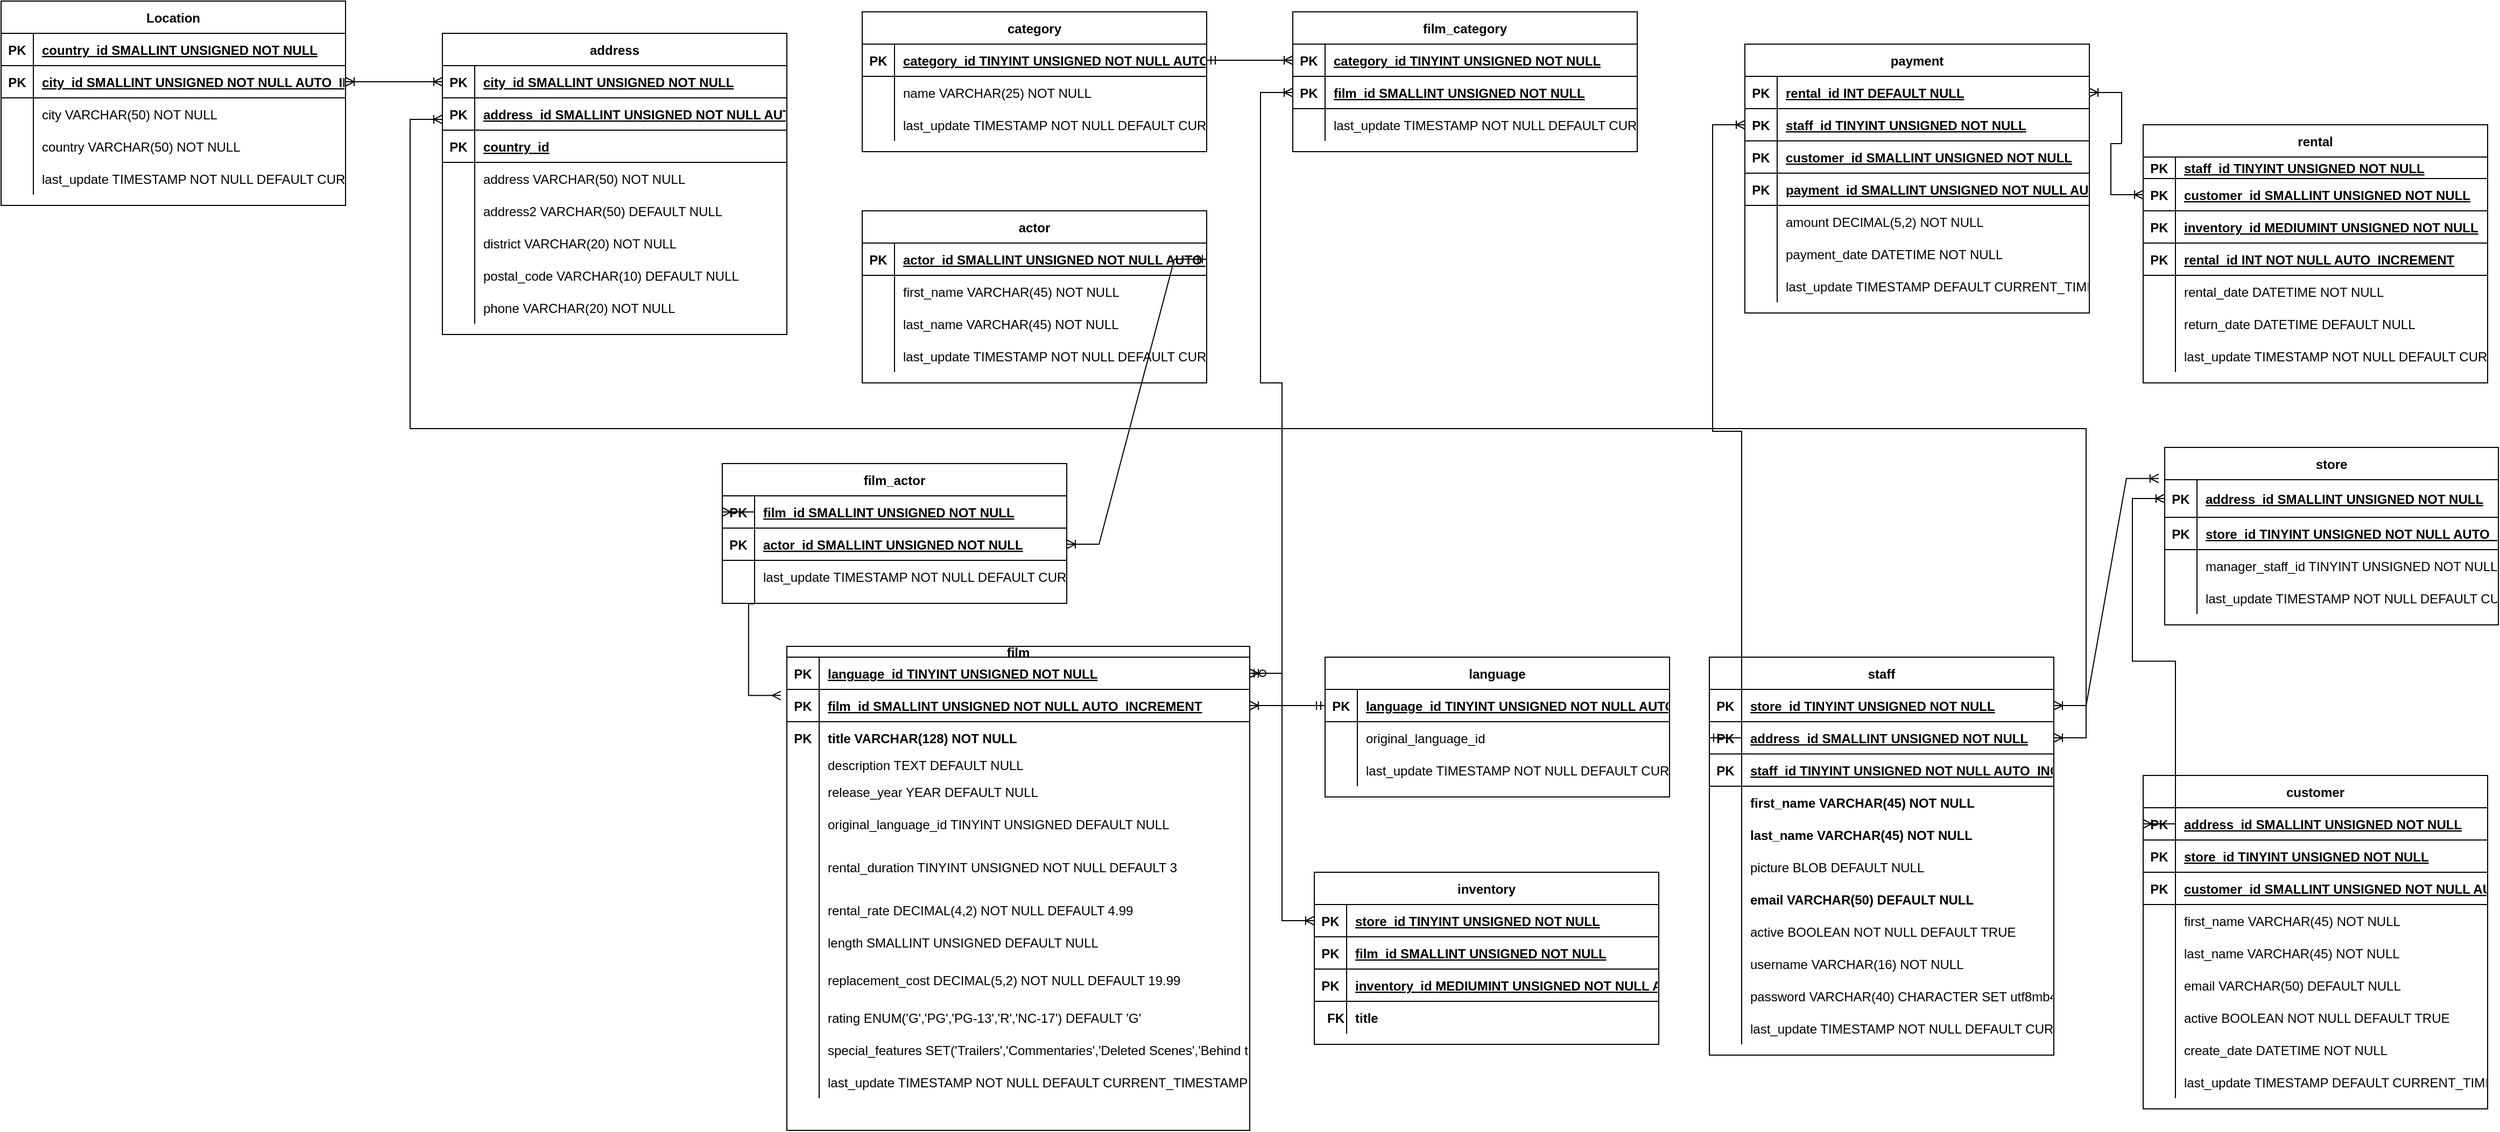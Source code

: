 <mxfile version="15.8.3" type="device"><diagram id="C5RBs43oDa-KdzZeNtuy" name="Page-1"><mxGraphModel dx="3204" dy="2451" grid="1" gridSize="10" guides="1" tooltips="1" connect="1" arrows="1" fold="1" page="1" pageScale="1" pageWidth="827" pageHeight="1169" math="0" shadow="0"><root><mxCell id="WIyWlLk6GJQsqaUBKTNV-0"/><mxCell id="WIyWlLk6GJQsqaUBKTNV-1" parent="WIyWlLk6GJQsqaUBKTNV-0"/><mxCell id="622LizZ__VDnzspDiBuY-24" value="" style="edgeStyle=entityRelationEdgeStyle;fontSize=12;html=1;endArrow=ERoneToMany;startArrow=ERoneToMany;rounded=0;exitX=1;exitY=0.5;exitDx=0;exitDy=0;" edge="1" parent="WIyWlLk6GJQsqaUBKTNV-1" source="8ogZBhB8pKo6UblmsCeU-364"><mxGeometry width="100" height="100" relative="1" as="geometry"><mxPoint x="1590.47" y="-427.67" as="sourcePoint"/><mxPoint x="-350" y="-670" as="targetPoint"/></mxGeometry></mxCell><mxCell id="8ogZBhB8pKo6UblmsCeU-1" value="actor" style="shape=table;startSize=30;container=1;collapsible=1;childLayout=tableLayout;fixedRows=1;rowLines=0;fontStyle=1;align=center;resizeLast=1;" parent="WIyWlLk6GJQsqaUBKTNV-1" vertex="1"><mxGeometry x="40" y="-585" width="320" height="160" as="geometry"/></mxCell><mxCell id="8ogZBhB8pKo6UblmsCeU-2" value="" style="shape=partialRectangle;collapsible=0;dropTarget=0;pointerEvents=0;fillColor=none;points=[[0,0.5],[1,0.5]];portConstraint=eastwest;top=0;left=0;right=0;bottom=1;" parent="8ogZBhB8pKo6UblmsCeU-1" vertex="1"><mxGeometry y="30" width="320" height="30" as="geometry"/></mxCell><mxCell id="8ogZBhB8pKo6UblmsCeU-3" value="PK" style="shape=partialRectangle;overflow=hidden;connectable=0;fillColor=none;top=0;left=0;bottom=0;right=0;fontStyle=1;" parent="8ogZBhB8pKo6UblmsCeU-2" vertex="1"><mxGeometry width="30" height="30" as="geometry"><mxRectangle width="30" height="30" as="alternateBounds"/></mxGeometry></mxCell><mxCell id="8ogZBhB8pKo6UblmsCeU-4" value="actor_id SMALLINT UNSIGNED NOT NULL AUTO_INCREMENT" style="shape=partialRectangle;overflow=hidden;connectable=0;fillColor=none;top=0;left=0;bottom=0;right=0;align=left;spacingLeft=6;fontStyle=5;" parent="8ogZBhB8pKo6UblmsCeU-2" vertex="1"><mxGeometry x="30" width="290" height="30" as="geometry"><mxRectangle width="290" height="30" as="alternateBounds"/></mxGeometry></mxCell><mxCell id="8ogZBhB8pKo6UblmsCeU-5" value="" style="shape=partialRectangle;collapsible=0;dropTarget=0;pointerEvents=0;fillColor=none;points=[[0,0.5],[1,0.5]];portConstraint=eastwest;top=0;left=0;right=0;bottom=0;" parent="8ogZBhB8pKo6UblmsCeU-1" vertex="1"><mxGeometry y="60" width="320" height="30" as="geometry"/></mxCell><mxCell id="8ogZBhB8pKo6UblmsCeU-6" value="" style="shape=partialRectangle;overflow=hidden;connectable=0;fillColor=none;top=0;left=0;bottom=0;right=0;" parent="8ogZBhB8pKo6UblmsCeU-5" vertex="1"><mxGeometry width="30" height="30" as="geometry"><mxRectangle width="30" height="30" as="alternateBounds"/></mxGeometry></mxCell><mxCell id="8ogZBhB8pKo6UblmsCeU-7" value="first_name VARCHAR(45) NOT NULL" style="shape=partialRectangle;overflow=hidden;connectable=0;fillColor=none;top=0;left=0;bottom=0;right=0;align=left;spacingLeft=6;" parent="8ogZBhB8pKo6UblmsCeU-5" vertex="1"><mxGeometry x="30" width="290" height="30" as="geometry"><mxRectangle width="290" height="30" as="alternateBounds"/></mxGeometry></mxCell><mxCell id="8ogZBhB8pKo6UblmsCeU-8" value="" style="shape=partialRectangle;collapsible=0;dropTarget=0;pointerEvents=0;fillColor=none;points=[[0,0.5],[1,0.5]];portConstraint=eastwest;top=0;left=0;right=0;bottom=0;" parent="8ogZBhB8pKo6UblmsCeU-1" vertex="1"><mxGeometry y="90" width="320" height="30" as="geometry"/></mxCell><mxCell id="8ogZBhB8pKo6UblmsCeU-9" value="" style="shape=partialRectangle;overflow=hidden;connectable=0;fillColor=none;top=0;left=0;bottom=0;right=0;" parent="8ogZBhB8pKo6UblmsCeU-8" vertex="1"><mxGeometry width="30" height="30" as="geometry"><mxRectangle width="30" height="30" as="alternateBounds"/></mxGeometry></mxCell><mxCell id="8ogZBhB8pKo6UblmsCeU-10" value="last_name VARCHAR(45) NOT NULL" style="shape=partialRectangle;overflow=hidden;connectable=0;fillColor=none;top=0;left=0;bottom=0;right=0;align=left;spacingLeft=6;" parent="8ogZBhB8pKo6UblmsCeU-8" vertex="1"><mxGeometry x="30" width="290" height="30" as="geometry"><mxRectangle width="290" height="30" as="alternateBounds"/></mxGeometry></mxCell><mxCell id="8ogZBhB8pKo6UblmsCeU-11" value="" style="shape=partialRectangle;collapsible=0;dropTarget=0;pointerEvents=0;fillColor=none;points=[[0,0.5],[1,0.5]];portConstraint=eastwest;top=0;left=0;right=0;bottom=0;" parent="8ogZBhB8pKo6UblmsCeU-1" vertex="1"><mxGeometry y="120" width="320" height="30" as="geometry"/></mxCell><mxCell id="8ogZBhB8pKo6UblmsCeU-12" value="" style="shape=partialRectangle;overflow=hidden;connectable=0;fillColor=none;top=0;left=0;bottom=0;right=0;" parent="8ogZBhB8pKo6UblmsCeU-11" vertex="1"><mxGeometry width="30" height="30" as="geometry"><mxRectangle width="30" height="30" as="alternateBounds"/></mxGeometry></mxCell><mxCell id="8ogZBhB8pKo6UblmsCeU-13" value="last_update TIMESTAMP NOT NULL DEFAULT CURRENT_TIMESTAMP ON UPDATE CURRENT_TIMESTAMP" style="shape=partialRectangle;overflow=hidden;connectable=0;fillColor=none;top=0;left=0;bottom=0;right=0;align=left;spacingLeft=6;" parent="8ogZBhB8pKo6UblmsCeU-11" vertex="1"><mxGeometry x="30" width="290" height="30" as="geometry"><mxRectangle width="290" height="30" as="alternateBounds"/></mxGeometry></mxCell><mxCell id="8ogZBhB8pKo6UblmsCeU-17" value="address" style="shape=table;startSize=30;container=1;collapsible=1;childLayout=tableLayout;fixedRows=1;rowLines=0;fontStyle=1;align=center;resizeLast=1;" parent="WIyWlLk6GJQsqaUBKTNV-1" vertex="1"><mxGeometry x="-350" y="-750" width="320" height="280" as="geometry"/></mxCell><mxCell id="8ogZBhB8pKo6UblmsCeU-18" value="" style="shape=partialRectangle;collapsible=0;dropTarget=0;pointerEvents=0;fillColor=none;points=[[0,0.5],[1,0.5]];portConstraint=eastwest;top=0;left=0;right=0;bottom=1;" parent="8ogZBhB8pKo6UblmsCeU-17" vertex="1"><mxGeometry y="30" width="320" height="30" as="geometry"/></mxCell><mxCell id="8ogZBhB8pKo6UblmsCeU-19" value="PK" style="shape=partialRectangle;overflow=hidden;connectable=0;fillColor=none;top=0;left=0;bottom=0;right=0;fontStyle=1;" parent="8ogZBhB8pKo6UblmsCeU-18" vertex="1"><mxGeometry width="30" height="30" as="geometry"><mxRectangle width="30" height="30" as="alternateBounds"/></mxGeometry></mxCell><mxCell id="8ogZBhB8pKo6UblmsCeU-20" value="city_id SMALLINT UNSIGNED NOT NULL" style="shape=partialRectangle;overflow=hidden;connectable=0;fillColor=none;top=0;left=0;bottom=0;right=0;align=left;spacingLeft=6;fontStyle=5;" parent="8ogZBhB8pKo6UblmsCeU-18" vertex="1"><mxGeometry x="30" width="290" height="30" as="geometry"><mxRectangle width="290" height="30" as="alternateBounds"/></mxGeometry></mxCell><mxCell id="8ogZBhB8pKo6UblmsCeU-21" value="" style="shape=partialRectangle;collapsible=0;dropTarget=0;pointerEvents=0;fillColor=none;points=[[0,0.5],[1,0.5]];portConstraint=eastwest;top=0;left=0;right=0;bottom=1;" parent="8ogZBhB8pKo6UblmsCeU-17" vertex="1"><mxGeometry y="60" width="320" height="30" as="geometry"/></mxCell><mxCell id="8ogZBhB8pKo6UblmsCeU-22" value="PK" style="shape=partialRectangle;overflow=hidden;connectable=0;fillColor=none;top=0;left=0;bottom=0;right=0;fontStyle=1;" parent="8ogZBhB8pKo6UblmsCeU-21" vertex="1"><mxGeometry width="30" height="30" as="geometry"><mxRectangle width="30" height="30" as="alternateBounds"/></mxGeometry></mxCell><mxCell id="8ogZBhB8pKo6UblmsCeU-23" value="address_id SMALLINT UNSIGNED NOT NULL AUTO_INCREMENT" style="shape=partialRectangle;overflow=hidden;connectable=0;fillColor=none;top=0;left=0;bottom=0;right=0;align=left;spacingLeft=6;fontStyle=5;" parent="8ogZBhB8pKo6UblmsCeU-21" vertex="1"><mxGeometry x="30" width="290" height="30" as="geometry"><mxRectangle width="290" height="30" as="alternateBounds"/></mxGeometry></mxCell><mxCell id="622LizZ__VDnzspDiBuY-6" value="" style="shape=partialRectangle;collapsible=0;dropTarget=0;pointerEvents=0;fillColor=none;points=[[0,0.5],[1,0.5]];portConstraint=eastwest;top=0;left=0;right=0;bottom=1;" vertex="1" parent="8ogZBhB8pKo6UblmsCeU-17"><mxGeometry y="90" width="320" height="30" as="geometry"/></mxCell><mxCell id="622LizZ__VDnzspDiBuY-7" value="PK" style="shape=partialRectangle;overflow=hidden;connectable=0;fillColor=none;top=0;left=0;bottom=0;right=0;fontStyle=1;" vertex="1" parent="622LizZ__VDnzspDiBuY-6"><mxGeometry width="30" height="30" as="geometry"><mxRectangle width="30" height="30" as="alternateBounds"/></mxGeometry></mxCell><mxCell id="622LizZ__VDnzspDiBuY-8" value="country_id" style="shape=partialRectangle;overflow=hidden;connectable=0;fillColor=none;top=0;left=0;bottom=0;right=0;align=left;spacingLeft=6;fontStyle=5;" vertex="1" parent="622LizZ__VDnzspDiBuY-6"><mxGeometry x="30" width="290" height="30" as="geometry"><mxRectangle width="290" height="30" as="alternateBounds"/></mxGeometry></mxCell><mxCell id="8ogZBhB8pKo6UblmsCeU-24" value="" style="shape=partialRectangle;collapsible=0;dropTarget=0;pointerEvents=0;fillColor=none;points=[[0,0.5],[1,0.5]];portConstraint=eastwest;top=0;left=0;right=0;bottom=0;" parent="8ogZBhB8pKo6UblmsCeU-17" vertex="1"><mxGeometry y="120" width="320" height="30" as="geometry"/></mxCell><mxCell id="8ogZBhB8pKo6UblmsCeU-25" value="" style="shape=partialRectangle;overflow=hidden;connectable=0;fillColor=none;top=0;left=0;bottom=0;right=0;" parent="8ogZBhB8pKo6UblmsCeU-24" vertex="1"><mxGeometry width="30" height="30" as="geometry"><mxRectangle width="30" height="30" as="alternateBounds"/></mxGeometry></mxCell><mxCell id="8ogZBhB8pKo6UblmsCeU-26" value="address VARCHAR(50) NOT NULL" style="shape=partialRectangle;overflow=hidden;connectable=0;fillColor=none;top=0;left=0;bottom=0;right=0;align=left;spacingLeft=6;" parent="8ogZBhB8pKo6UblmsCeU-24" vertex="1"><mxGeometry x="30" width="290" height="30" as="geometry"><mxRectangle width="290" height="30" as="alternateBounds"/></mxGeometry></mxCell><mxCell id="8ogZBhB8pKo6UblmsCeU-27" value="" style="shape=partialRectangle;collapsible=0;dropTarget=0;pointerEvents=0;fillColor=none;points=[[0,0.5],[1,0.5]];portConstraint=eastwest;top=0;left=0;right=0;bottom=0;" parent="8ogZBhB8pKo6UblmsCeU-17" vertex="1"><mxGeometry y="150" width="320" height="30" as="geometry"/></mxCell><mxCell id="8ogZBhB8pKo6UblmsCeU-28" value="" style="shape=partialRectangle;overflow=hidden;connectable=0;fillColor=none;top=0;left=0;bottom=0;right=0;" parent="8ogZBhB8pKo6UblmsCeU-27" vertex="1"><mxGeometry width="30" height="30" as="geometry"><mxRectangle width="30" height="30" as="alternateBounds"/></mxGeometry></mxCell><mxCell id="8ogZBhB8pKo6UblmsCeU-29" value="address2 VARCHAR(50) DEFAULT NULL" style="shape=partialRectangle;overflow=hidden;connectable=0;fillColor=none;top=0;left=0;bottom=0;right=0;align=left;spacingLeft=6;" parent="8ogZBhB8pKo6UblmsCeU-27" vertex="1"><mxGeometry x="30" width="290" height="30" as="geometry"><mxRectangle width="290" height="30" as="alternateBounds"/></mxGeometry></mxCell><mxCell id="8ogZBhB8pKo6UblmsCeU-30" value="" style="shape=partialRectangle;collapsible=0;dropTarget=0;pointerEvents=0;fillColor=none;points=[[0,0.5],[1,0.5]];portConstraint=eastwest;top=0;left=0;right=0;bottom=0;" parent="8ogZBhB8pKo6UblmsCeU-17" vertex="1"><mxGeometry y="180" width="320" height="30" as="geometry"/></mxCell><mxCell id="8ogZBhB8pKo6UblmsCeU-31" value="" style="shape=partialRectangle;overflow=hidden;connectable=0;fillColor=none;top=0;left=0;bottom=0;right=0;" parent="8ogZBhB8pKo6UblmsCeU-30" vertex="1"><mxGeometry width="30" height="30" as="geometry"><mxRectangle width="30" height="30" as="alternateBounds"/></mxGeometry></mxCell><mxCell id="8ogZBhB8pKo6UblmsCeU-32" value="district VARCHAR(20) NOT NULL" style="shape=partialRectangle;overflow=hidden;connectable=0;fillColor=none;top=0;left=0;bottom=0;right=0;align=left;spacingLeft=6;" parent="8ogZBhB8pKo6UblmsCeU-30" vertex="1"><mxGeometry x="30" width="290" height="30" as="geometry"><mxRectangle width="290" height="30" as="alternateBounds"/></mxGeometry></mxCell><mxCell id="8ogZBhB8pKo6UblmsCeU-33" value="" style="shape=partialRectangle;collapsible=0;dropTarget=0;pointerEvents=0;fillColor=none;points=[[0,0.5],[1,0.5]];portConstraint=eastwest;top=0;left=0;right=0;bottom=0;" parent="8ogZBhB8pKo6UblmsCeU-17" vertex="1"><mxGeometry y="210" width="320" height="30" as="geometry"/></mxCell><mxCell id="8ogZBhB8pKo6UblmsCeU-34" value="" style="shape=partialRectangle;overflow=hidden;connectable=0;fillColor=none;top=0;left=0;bottom=0;right=0;" parent="8ogZBhB8pKo6UblmsCeU-33" vertex="1"><mxGeometry width="30" height="30" as="geometry"><mxRectangle width="30" height="30" as="alternateBounds"/></mxGeometry></mxCell><mxCell id="8ogZBhB8pKo6UblmsCeU-35" value="postal_code VARCHAR(10) DEFAULT NULL" style="shape=partialRectangle;overflow=hidden;connectable=0;fillColor=none;top=0;left=0;bottom=0;right=0;align=left;spacingLeft=6;" parent="8ogZBhB8pKo6UblmsCeU-33" vertex="1"><mxGeometry x="30" width="290" height="30" as="geometry"><mxRectangle width="290" height="30" as="alternateBounds"/></mxGeometry></mxCell><mxCell id="8ogZBhB8pKo6UblmsCeU-36" value="" style="shape=partialRectangle;collapsible=0;dropTarget=0;pointerEvents=0;fillColor=none;points=[[0,0.5],[1,0.5]];portConstraint=eastwest;top=0;left=0;right=0;bottom=0;" parent="8ogZBhB8pKo6UblmsCeU-17" vertex="1"><mxGeometry y="240" width="320" height="30" as="geometry"/></mxCell><mxCell id="8ogZBhB8pKo6UblmsCeU-37" value="" style="shape=partialRectangle;overflow=hidden;connectable=0;fillColor=none;top=0;left=0;bottom=0;right=0;" parent="8ogZBhB8pKo6UblmsCeU-36" vertex="1"><mxGeometry width="30" height="30" as="geometry"><mxRectangle width="30" height="30" as="alternateBounds"/></mxGeometry></mxCell><mxCell id="8ogZBhB8pKo6UblmsCeU-38" value="phone VARCHAR(20) NOT NULL" style="shape=partialRectangle;overflow=hidden;connectable=0;fillColor=none;top=0;left=0;bottom=0;right=0;align=left;spacingLeft=6;" parent="8ogZBhB8pKo6UblmsCeU-36" vertex="1"><mxGeometry x="30" width="290" height="30" as="geometry"><mxRectangle width="290" height="30" as="alternateBounds"/></mxGeometry></mxCell><mxCell id="8ogZBhB8pKo6UblmsCeU-60" value="category" style="shape=table;startSize=30;container=1;collapsible=1;childLayout=tableLayout;fixedRows=1;rowLines=0;fontStyle=1;align=center;resizeLast=1;" parent="WIyWlLk6GJQsqaUBKTNV-1" vertex="1"><mxGeometry x="40" y="-770" width="320" height="130" as="geometry"/></mxCell><mxCell id="8ogZBhB8pKo6UblmsCeU-61" value="" style="shape=partialRectangle;collapsible=0;dropTarget=0;pointerEvents=0;fillColor=none;points=[[0,0.5],[1,0.5]];portConstraint=eastwest;top=0;left=0;right=0;bottom=1;" parent="8ogZBhB8pKo6UblmsCeU-60" vertex="1"><mxGeometry y="30" width="320" height="30" as="geometry"/></mxCell><mxCell id="8ogZBhB8pKo6UblmsCeU-62" value="PK" style="shape=partialRectangle;overflow=hidden;connectable=0;fillColor=none;top=0;left=0;bottom=0;right=0;fontStyle=1;" parent="8ogZBhB8pKo6UblmsCeU-61" vertex="1"><mxGeometry width="30" height="30" as="geometry"><mxRectangle width="30" height="30" as="alternateBounds"/></mxGeometry></mxCell><mxCell id="8ogZBhB8pKo6UblmsCeU-63" value="category_id TINYINT UNSIGNED NOT NULL AUTO_INCREMENT" style="shape=partialRectangle;overflow=hidden;connectable=0;fillColor=none;top=0;left=0;bottom=0;right=0;align=left;spacingLeft=6;fontStyle=5;" parent="8ogZBhB8pKo6UblmsCeU-61" vertex="1"><mxGeometry x="30" width="290" height="30" as="geometry"><mxRectangle width="290" height="30" as="alternateBounds"/></mxGeometry></mxCell><mxCell id="8ogZBhB8pKo6UblmsCeU-64" value="" style="shape=partialRectangle;collapsible=0;dropTarget=0;pointerEvents=0;fillColor=none;points=[[0,0.5],[1,0.5]];portConstraint=eastwest;top=0;left=0;right=0;bottom=0;" parent="8ogZBhB8pKo6UblmsCeU-60" vertex="1"><mxGeometry y="60" width="320" height="30" as="geometry"/></mxCell><mxCell id="8ogZBhB8pKo6UblmsCeU-65" value="" style="shape=partialRectangle;overflow=hidden;connectable=0;fillColor=none;top=0;left=0;bottom=0;right=0;" parent="8ogZBhB8pKo6UblmsCeU-64" vertex="1"><mxGeometry width="30" height="30" as="geometry"><mxRectangle width="30" height="30" as="alternateBounds"/></mxGeometry></mxCell><mxCell id="8ogZBhB8pKo6UblmsCeU-66" value="name VARCHAR(25) NOT NULL" style="shape=partialRectangle;overflow=hidden;connectable=0;fillColor=none;top=0;left=0;bottom=0;right=0;align=left;spacingLeft=6;" parent="8ogZBhB8pKo6UblmsCeU-64" vertex="1"><mxGeometry x="30" width="290" height="30" as="geometry"><mxRectangle width="290" height="30" as="alternateBounds"/></mxGeometry></mxCell><mxCell id="8ogZBhB8pKo6UblmsCeU-67" value="" style="shape=partialRectangle;collapsible=0;dropTarget=0;pointerEvents=0;fillColor=none;points=[[0,0.5],[1,0.5]];portConstraint=eastwest;top=0;left=0;right=0;bottom=0;" parent="8ogZBhB8pKo6UblmsCeU-60" vertex="1"><mxGeometry y="90" width="320" height="30" as="geometry"/></mxCell><mxCell id="8ogZBhB8pKo6UblmsCeU-68" value="" style="shape=partialRectangle;overflow=hidden;connectable=0;fillColor=none;top=0;left=0;bottom=0;right=0;" parent="8ogZBhB8pKo6UblmsCeU-67" vertex="1"><mxGeometry width="30" height="30" as="geometry"><mxRectangle width="30" height="30" as="alternateBounds"/></mxGeometry></mxCell><mxCell id="8ogZBhB8pKo6UblmsCeU-69" value="last_update TIMESTAMP NOT NULL DEFAULT CURRENT_TIMESTAMP ON UPDATE CURRENT_TIMESTAMP" style="shape=partialRectangle;overflow=hidden;connectable=0;fillColor=none;top=0;left=0;bottom=0;right=0;align=left;spacingLeft=6;" parent="8ogZBhB8pKo6UblmsCeU-67" vertex="1"><mxGeometry x="30" width="290" height="30" as="geometry"><mxRectangle width="290" height="30" as="alternateBounds"/></mxGeometry></mxCell><mxCell id="8ogZBhB8pKo6UblmsCeU-70" value="Location" style="shape=table;startSize=30;container=1;collapsible=1;childLayout=tableLayout;fixedRows=1;rowLines=0;fontStyle=1;align=center;resizeLast=1;" parent="WIyWlLk6GJQsqaUBKTNV-1" vertex="1"><mxGeometry x="-760" y="-780" width="320" height="190" as="geometry"/></mxCell><mxCell id="8ogZBhB8pKo6UblmsCeU-71" value="" style="shape=partialRectangle;collapsible=0;dropTarget=0;pointerEvents=0;fillColor=none;points=[[0,0.5],[1,0.5]];portConstraint=eastwest;top=0;left=0;right=0;bottom=1;" parent="8ogZBhB8pKo6UblmsCeU-70" vertex="1"><mxGeometry y="30" width="320" height="30" as="geometry"/></mxCell><mxCell id="8ogZBhB8pKo6UblmsCeU-72" value="PK" style="shape=partialRectangle;overflow=hidden;connectable=0;fillColor=none;top=0;left=0;bottom=0;right=0;fontStyle=1;" parent="8ogZBhB8pKo6UblmsCeU-71" vertex="1"><mxGeometry width="30" height="30" as="geometry"><mxRectangle width="30" height="30" as="alternateBounds"/></mxGeometry></mxCell><mxCell id="8ogZBhB8pKo6UblmsCeU-73" value="country_id SMALLINT UNSIGNED NOT NULL" style="shape=partialRectangle;overflow=hidden;connectable=0;fillColor=none;top=0;left=0;bottom=0;right=0;align=left;spacingLeft=6;fontStyle=5;" parent="8ogZBhB8pKo6UblmsCeU-71" vertex="1"><mxGeometry x="30" width="290" height="30" as="geometry"><mxRectangle width="290" height="30" as="alternateBounds"/></mxGeometry></mxCell><mxCell id="8ogZBhB8pKo6UblmsCeU-74" value="" style="shape=partialRectangle;collapsible=0;dropTarget=0;pointerEvents=0;fillColor=none;points=[[0,0.5],[1,0.5]];portConstraint=eastwest;top=0;left=0;right=0;bottom=1;" parent="8ogZBhB8pKo6UblmsCeU-70" vertex="1"><mxGeometry y="60" width="320" height="30" as="geometry"/></mxCell><mxCell id="8ogZBhB8pKo6UblmsCeU-75" value="PK" style="shape=partialRectangle;overflow=hidden;connectable=0;fillColor=none;top=0;left=0;bottom=0;right=0;fontStyle=1;" parent="8ogZBhB8pKo6UblmsCeU-74" vertex="1"><mxGeometry width="30" height="30" as="geometry"><mxRectangle width="30" height="30" as="alternateBounds"/></mxGeometry></mxCell><mxCell id="8ogZBhB8pKo6UblmsCeU-76" value="city_id SMALLINT UNSIGNED NOT NULL AUTO_INCREMENT" style="shape=partialRectangle;overflow=hidden;connectable=0;fillColor=none;top=0;left=0;bottom=0;right=0;align=left;spacingLeft=6;fontStyle=5;" parent="8ogZBhB8pKo6UblmsCeU-74" vertex="1"><mxGeometry x="30" width="290" height="30" as="geometry"><mxRectangle width="290" height="30" as="alternateBounds"/></mxGeometry></mxCell><mxCell id="8ogZBhB8pKo6UblmsCeU-77" value="" style="shape=partialRectangle;collapsible=0;dropTarget=0;pointerEvents=0;fillColor=none;points=[[0,0.5],[1,0.5]];portConstraint=eastwest;top=0;left=0;right=0;bottom=0;" parent="8ogZBhB8pKo6UblmsCeU-70" vertex="1"><mxGeometry y="90" width="320" height="30" as="geometry"/></mxCell><mxCell id="8ogZBhB8pKo6UblmsCeU-78" value="" style="shape=partialRectangle;overflow=hidden;connectable=0;fillColor=none;top=0;left=0;bottom=0;right=0;" parent="8ogZBhB8pKo6UblmsCeU-77" vertex="1"><mxGeometry width="30" height="30" as="geometry"><mxRectangle width="30" height="30" as="alternateBounds"/></mxGeometry></mxCell><mxCell id="8ogZBhB8pKo6UblmsCeU-79" value="city VARCHAR(50) NOT NULL" style="shape=partialRectangle;overflow=hidden;connectable=0;fillColor=none;top=0;left=0;bottom=0;right=0;align=left;spacingLeft=6;" parent="8ogZBhB8pKo6UblmsCeU-77" vertex="1"><mxGeometry x="30" width="290" height="30" as="geometry"><mxRectangle width="290" height="30" as="alternateBounds"/></mxGeometry></mxCell><mxCell id="622LizZ__VDnzspDiBuY-9" value="" style="shape=partialRectangle;collapsible=0;dropTarget=0;pointerEvents=0;fillColor=none;points=[[0,0.5],[1,0.5]];portConstraint=eastwest;top=0;left=0;right=0;bottom=0;" vertex="1" parent="8ogZBhB8pKo6UblmsCeU-70"><mxGeometry y="120" width="320" height="30" as="geometry"/></mxCell><mxCell id="622LizZ__VDnzspDiBuY-10" value="" style="shape=partialRectangle;overflow=hidden;connectable=0;fillColor=none;top=0;left=0;bottom=0;right=0;" vertex="1" parent="622LizZ__VDnzspDiBuY-9"><mxGeometry width="30" height="30" as="geometry"><mxRectangle width="30" height="30" as="alternateBounds"/></mxGeometry></mxCell><mxCell id="622LizZ__VDnzspDiBuY-11" value="country VARCHAR(50) NOT NULL" style="shape=partialRectangle;overflow=hidden;connectable=0;fillColor=none;top=0;left=0;bottom=0;right=0;align=left;spacingLeft=6;" vertex="1" parent="622LizZ__VDnzspDiBuY-9"><mxGeometry x="30" width="290" height="30" as="geometry"><mxRectangle width="290" height="30" as="alternateBounds"/></mxGeometry></mxCell><mxCell id="8ogZBhB8pKo6UblmsCeU-80" value="" style="shape=partialRectangle;collapsible=0;dropTarget=0;pointerEvents=0;fillColor=none;points=[[0,0.5],[1,0.5]];portConstraint=eastwest;top=0;left=0;right=0;bottom=0;" parent="8ogZBhB8pKo6UblmsCeU-70" vertex="1"><mxGeometry y="150" width="320" height="30" as="geometry"/></mxCell><mxCell id="8ogZBhB8pKo6UblmsCeU-81" value="" style="shape=partialRectangle;overflow=hidden;connectable=0;fillColor=none;top=0;left=0;bottom=0;right=0;" parent="8ogZBhB8pKo6UblmsCeU-80" vertex="1"><mxGeometry width="30" height="30" as="geometry"><mxRectangle width="30" height="30" as="alternateBounds"/></mxGeometry></mxCell><mxCell id="8ogZBhB8pKo6UblmsCeU-82" value="last_update TIMESTAMP NOT NULL DEFAULT CURRENT_TIMESTAMP ON UPDATE CURRENT_TIMESTAMP" style="shape=partialRectangle;overflow=hidden;connectable=0;fillColor=none;top=0;left=0;bottom=0;right=0;align=left;spacingLeft=6;" parent="8ogZBhB8pKo6UblmsCeU-80" vertex="1"><mxGeometry x="30" width="290" height="30" as="geometry"><mxRectangle width="290" height="30" as="alternateBounds"/></mxGeometry></mxCell><mxCell id="8ogZBhB8pKo6UblmsCeU-99" value="customer" style="shape=table;startSize=30;container=1;collapsible=1;childLayout=tableLayout;fixedRows=1;rowLines=0;fontStyle=1;align=center;resizeLast=1;" parent="WIyWlLk6GJQsqaUBKTNV-1" vertex="1"><mxGeometry x="1230" y="-60" width="320" height="310" as="geometry"/></mxCell><mxCell id="8ogZBhB8pKo6UblmsCeU-100" value="" style="shape=partialRectangle;collapsible=0;dropTarget=0;pointerEvents=0;fillColor=none;points=[[0,0.5],[1,0.5]];portConstraint=eastwest;top=0;left=0;right=0;bottom=1;" parent="8ogZBhB8pKo6UblmsCeU-99" vertex="1"><mxGeometry y="30" width="320" height="30" as="geometry"/></mxCell><mxCell id="8ogZBhB8pKo6UblmsCeU-101" value="PK" style="shape=partialRectangle;overflow=hidden;connectable=0;fillColor=none;top=0;left=0;bottom=0;right=0;fontStyle=1;" parent="8ogZBhB8pKo6UblmsCeU-100" vertex="1"><mxGeometry width="30" height="30" as="geometry"><mxRectangle width="30" height="30" as="alternateBounds"/></mxGeometry></mxCell><mxCell id="8ogZBhB8pKo6UblmsCeU-102" value="address_id SMALLINT UNSIGNED NOT NULL" style="shape=partialRectangle;overflow=hidden;connectable=0;fillColor=none;top=0;left=0;bottom=0;right=0;align=left;spacingLeft=6;fontStyle=5;" parent="8ogZBhB8pKo6UblmsCeU-100" vertex="1"><mxGeometry x="30" width="290" height="30" as="geometry"><mxRectangle width="290" height="30" as="alternateBounds"/></mxGeometry></mxCell><mxCell id="8ogZBhB8pKo6UblmsCeU-103" value="" style="shape=partialRectangle;collapsible=0;dropTarget=0;pointerEvents=0;fillColor=none;points=[[0,0.5],[1,0.5]];portConstraint=eastwest;top=0;left=0;right=0;bottom=1;" parent="8ogZBhB8pKo6UblmsCeU-99" vertex="1"><mxGeometry y="60" width="320" height="30" as="geometry"/></mxCell><mxCell id="8ogZBhB8pKo6UblmsCeU-104" value="PK" style="shape=partialRectangle;overflow=hidden;connectable=0;fillColor=none;top=0;left=0;bottom=0;right=0;fontStyle=1;" parent="8ogZBhB8pKo6UblmsCeU-103" vertex="1"><mxGeometry width="30" height="30" as="geometry"><mxRectangle width="30" height="30" as="alternateBounds"/></mxGeometry></mxCell><mxCell id="8ogZBhB8pKo6UblmsCeU-105" value="store_id TINYINT UNSIGNED NOT NULL" style="shape=partialRectangle;overflow=hidden;connectable=0;fillColor=none;top=0;left=0;bottom=0;right=0;align=left;spacingLeft=6;fontStyle=5;" parent="8ogZBhB8pKo6UblmsCeU-103" vertex="1"><mxGeometry x="30" width="290" height="30" as="geometry"><mxRectangle width="290" height="30" as="alternateBounds"/></mxGeometry></mxCell><mxCell id="8ogZBhB8pKo6UblmsCeU-106" value="" style="shape=partialRectangle;collapsible=0;dropTarget=0;pointerEvents=0;fillColor=none;points=[[0,0.5],[1,0.5]];portConstraint=eastwest;top=0;left=0;right=0;bottom=1;" parent="8ogZBhB8pKo6UblmsCeU-99" vertex="1"><mxGeometry y="90" width="320" height="30" as="geometry"/></mxCell><mxCell id="8ogZBhB8pKo6UblmsCeU-107" value="PK" style="shape=partialRectangle;overflow=hidden;connectable=0;fillColor=none;top=0;left=0;bottom=0;right=0;fontStyle=1;" parent="8ogZBhB8pKo6UblmsCeU-106" vertex="1"><mxGeometry width="30" height="30" as="geometry"><mxRectangle width="30" height="30" as="alternateBounds"/></mxGeometry></mxCell><mxCell id="8ogZBhB8pKo6UblmsCeU-108" value="customer_id SMALLINT UNSIGNED NOT NULL AUTO_INCREMENT" style="shape=partialRectangle;overflow=hidden;connectable=0;fillColor=none;top=0;left=0;bottom=0;right=0;align=left;spacingLeft=6;fontStyle=5;" parent="8ogZBhB8pKo6UblmsCeU-106" vertex="1"><mxGeometry x="30" width="290" height="30" as="geometry"><mxRectangle width="290" height="30" as="alternateBounds"/></mxGeometry></mxCell><mxCell id="8ogZBhB8pKo6UblmsCeU-109" value="" style="shape=partialRectangle;collapsible=0;dropTarget=0;pointerEvents=0;fillColor=none;points=[[0,0.5],[1,0.5]];portConstraint=eastwest;top=0;left=0;right=0;bottom=0;" parent="8ogZBhB8pKo6UblmsCeU-99" vertex="1"><mxGeometry y="120" width="320" height="30" as="geometry"/></mxCell><mxCell id="8ogZBhB8pKo6UblmsCeU-110" value="" style="shape=partialRectangle;overflow=hidden;connectable=0;fillColor=none;top=0;left=0;bottom=0;right=0;" parent="8ogZBhB8pKo6UblmsCeU-109" vertex="1"><mxGeometry width="30" height="30" as="geometry"><mxRectangle width="30" height="30" as="alternateBounds"/></mxGeometry></mxCell><mxCell id="8ogZBhB8pKo6UblmsCeU-111" value="first_name VARCHAR(45) NOT NULL" style="shape=partialRectangle;overflow=hidden;connectable=0;fillColor=none;top=0;left=0;bottom=0;right=0;align=left;spacingLeft=6;" parent="8ogZBhB8pKo6UblmsCeU-109" vertex="1"><mxGeometry x="30" width="290" height="30" as="geometry"><mxRectangle width="290" height="30" as="alternateBounds"/></mxGeometry></mxCell><mxCell id="8ogZBhB8pKo6UblmsCeU-112" value="" style="shape=partialRectangle;collapsible=0;dropTarget=0;pointerEvents=0;fillColor=none;points=[[0,0.5],[1,0.5]];portConstraint=eastwest;top=0;left=0;right=0;bottom=0;" parent="8ogZBhB8pKo6UblmsCeU-99" vertex="1"><mxGeometry y="150" width="320" height="30" as="geometry"/></mxCell><mxCell id="8ogZBhB8pKo6UblmsCeU-113" value="" style="shape=partialRectangle;overflow=hidden;connectable=0;fillColor=none;top=0;left=0;bottom=0;right=0;" parent="8ogZBhB8pKo6UblmsCeU-112" vertex="1"><mxGeometry width="30" height="30" as="geometry"><mxRectangle width="30" height="30" as="alternateBounds"/></mxGeometry></mxCell><mxCell id="8ogZBhB8pKo6UblmsCeU-114" value="last_name VARCHAR(45) NOT NULL" style="shape=partialRectangle;overflow=hidden;connectable=0;fillColor=none;top=0;left=0;bottom=0;right=0;align=left;spacingLeft=6;" parent="8ogZBhB8pKo6UblmsCeU-112" vertex="1"><mxGeometry x="30" width="290" height="30" as="geometry"><mxRectangle width="290" height="30" as="alternateBounds"/></mxGeometry></mxCell><mxCell id="8ogZBhB8pKo6UblmsCeU-115" value="" style="shape=partialRectangle;collapsible=0;dropTarget=0;pointerEvents=0;fillColor=none;points=[[0,0.5],[1,0.5]];portConstraint=eastwest;top=0;left=0;right=0;bottom=0;" parent="8ogZBhB8pKo6UblmsCeU-99" vertex="1"><mxGeometry y="180" width="320" height="30" as="geometry"/></mxCell><mxCell id="8ogZBhB8pKo6UblmsCeU-116" value="" style="shape=partialRectangle;overflow=hidden;connectable=0;fillColor=none;top=0;left=0;bottom=0;right=0;" parent="8ogZBhB8pKo6UblmsCeU-115" vertex="1"><mxGeometry width="30" height="30" as="geometry"><mxRectangle width="30" height="30" as="alternateBounds"/></mxGeometry></mxCell><mxCell id="8ogZBhB8pKo6UblmsCeU-117" value="email VARCHAR(50) DEFAULT NULL" style="shape=partialRectangle;overflow=hidden;connectable=0;fillColor=none;top=0;left=0;bottom=0;right=0;align=left;spacingLeft=6;" parent="8ogZBhB8pKo6UblmsCeU-115" vertex="1"><mxGeometry x="30" width="290" height="30" as="geometry"><mxRectangle width="290" height="30" as="alternateBounds"/></mxGeometry></mxCell><mxCell id="8ogZBhB8pKo6UblmsCeU-118" value="" style="shape=partialRectangle;collapsible=0;dropTarget=0;pointerEvents=0;fillColor=none;points=[[0,0.5],[1,0.5]];portConstraint=eastwest;top=0;left=0;right=0;bottom=0;" parent="8ogZBhB8pKo6UblmsCeU-99" vertex="1"><mxGeometry y="210" width="320" height="30" as="geometry"/></mxCell><mxCell id="8ogZBhB8pKo6UblmsCeU-119" value="" style="shape=partialRectangle;overflow=hidden;connectable=0;fillColor=none;top=0;left=0;bottom=0;right=0;" parent="8ogZBhB8pKo6UblmsCeU-118" vertex="1"><mxGeometry width="30" height="30" as="geometry"><mxRectangle width="30" height="30" as="alternateBounds"/></mxGeometry></mxCell><mxCell id="8ogZBhB8pKo6UblmsCeU-120" value="active BOOLEAN NOT NULL DEFAULT TRUE" style="shape=partialRectangle;overflow=hidden;connectable=0;fillColor=none;top=0;left=0;bottom=0;right=0;align=left;spacingLeft=6;" parent="8ogZBhB8pKo6UblmsCeU-118" vertex="1"><mxGeometry x="30" width="290" height="30" as="geometry"><mxRectangle width="290" height="30" as="alternateBounds"/></mxGeometry></mxCell><mxCell id="8ogZBhB8pKo6UblmsCeU-121" value="" style="shape=partialRectangle;collapsible=0;dropTarget=0;pointerEvents=0;fillColor=none;points=[[0,0.5],[1,0.5]];portConstraint=eastwest;top=0;left=0;right=0;bottom=0;" parent="8ogZBhB8pKo6UblmsCeU-99" vertex="1"><mxGeometry y="240" width="320" height="30" as="geometry"/></mxCell><mxCell id="8ogZBhB8pKo6UblmsCeU-122" value="" style="shape=partialRectangle;overflow=hidden;connectable=0;fillColor=none;top=0;left=0;bottom=0;right=0;" parent="8ogZBhB8pKo6UblmsCeU-121" vertex="1"><mxGeometry width="30" height="30" as="geometry"><mxRectangle width="30" height="30" as="alternateBounds"/></mxGeometry></mxCell><mxCell id="8ogZBhB8pKo6UblmsCeU-123" value="create_date DATETIME NOT NULL" style="shape=partialRectangle;overflow=hidden;connectable=0;fillColor=none;top=0;left=0;bottom=0;right=0;align=left;spacingLeft=6;" parent="8ogZBhB8pKo6UblmsCeU-121" vertex="1"><mxGeometry x="30" width="290" height="30" as="geometry"><mxRectangle width="290" height="30" as="alternateBounds"/></mxGeometry></mxCell><mxCell id="8ogZBhB8pKo6UblmsCeU-124" value="" style="shape=partialRectangle;collapsible=0;dropTarget=0;pointerEvents=0;fillColor=none;points=[[0,0.5],[1,0.5]];portConstraint=eastwest;top=0;left=0;right=0;bottom=0;" parent="8ogZBhB8pKo6UblmsCeU-99" vertex="1"><mxGeometry y="270" width="320" height="30" as="geometry"/></mxCell><mxCell id="8ogZBhB8pKo6UblmsCeU-125" value="" style="shape=partialRectangle;overflow=hidden;connectable=0;fillColor=none;top=0;left=0;bottom=0;right=0;" parent="8ogZBhB8pKo6UblmsCeU-124" vertex="1"><mxGeometry width="30" height="30" as="geometry"><mxRectangle width="30" height="30" as="alternateBounds"/></mxGeometry></mxCell><mxCell id="8ogZBhB8pKo6UblmsCeU-126" value="last_update TIMESTAMP DEFAULT CURRENT_TIMESTAMP ON UPDATE CURRENT_TIMESTAMP" style="shape=partialRectangle;overflow=hidden;connectable=0;fillColor=none;top=0;left=0;bottom=0;right=0;align=left;spacingLeft=6;" parent="8ogZBhB8pKo6UblmsCeU-124" vertex="1"><mxGeometry x="30" width="290" height="30" as="geometry"><mxRectangle width="290" height="30" as="alternateBounds"/></mxGeometry></mxCell><mxCell id="8ogZBhB8pKo6UblmsCeU-142" value="film" style="shape=table;startSize=10;container=1;collapsible=1;childLayout=tableLayout;fixedRows=1;rowLines=0;fontStyle=1;align=center;resizeLast=1;" parent="WIyWlLk6GJQsqaUBKTNV-1" vertex="1"><mxGeometry x="-30" y="-180" width="430" height="450" as="geometry"/></mxCell><mxCell id="8ogZBhB8pKo6UblmsCeU-143" value="" style="shape=partialRectangle;collapsible=0;dropTarget=0;pointerEvents=0;fillColor=none;points=[[0,0.5],[1,0.5]];portConstraint=eastwest;top=0;left=0;right=0;bottom=1;" parent="8ogZBhB8pKo6UblmsCeU-142" vertex="1"><mxGeometry y="10" width="430" height="30" as="geometry"/></mxCell><mxCell id="8ogZBhB8pKo6UblmsCeU-144" value="PK" style="shape=partialRectangle;overflow=hidden;connectable=0;fillColor=none;top=0;left=0;bottom=0;right=0;fontStyle=1;" parent="8ogZBhB8pKo6UblmsCeU-143" vertex="1"><mxGeometry width="30" height="30" as="geometry"><mxRectangle width="30" height="30" as="alternateBounds"/></mxGeometry></mxCell><mxCell id="8ogZBhB8pKo6UblmsCeU-145" value="language_id TINYINT UNSIGNED NOT NULL" style="shape=partialRectangle;overflow=hidden;connectable=0;fillColor=none;top=0;left=0;bottom=0;right=0;align=left;spacingLeft=6;fontStyle=5;" parent="8ogZBhB8pKo6UblmsCeU-143" vertex="1"><mxGeometry x="30" width="400" height="30" as="geometry"><mxRectangle width="400" height="30" as="alternateBounds"/></mxGeometry></mxCell><mxCell id="8ogZBhB8pKo6UblmsCeU-146" value="" style="shape=partialRectangle;collapsible=0;dropTarget=0;pointerEvents=0;fillColor=none;points=[[0,0.5],[1,0.5]];portConstraint=eastwest;top=0;left=0;right=0;bottom=1;" parent="8ogZBhB8pKo6UblmsCeU-142" vertex="1"><mxGeometry y="40" width="430" height="30" as="geometry"/></mxCell><mxCell id="8ogZBhB8pKo6UblmsCeU-147" value="PK" style="shape=partialRectangle;overflow=hidden;connectable=0;fillColor=none;top=0;left=0;bottom=0;right=0;fontStyle=1;" parent="8ogZBhB8pKo6UblmsCeU-146" vertex="1"><mxGeometry width="30" height="30" as="geometry"><mxRectangle width="30" height="30" as="alternateBounds"/></mxGeometry></mxCell><mxCell id="8ogZBhB8pKo6UblmsCeU-148" value="film_id SMALLINT UNSIGNED NOT NULL AUTO_INCREMENT" style="shape=partialRectangle;overflow=hidden;connectable=0;fillColor=none;top=0;left=0;bottom=0;right=0;align=left;spacingLeft=6;fontStyle=5;" parent="8ogZBhB8pKo6UblmsCeU-146" vertex="1"><mxGeometry x="30" width="400" height="30" as="geometry"><mxRectangle width="400" height="30" as="alternateBounds"/></mxGeometry></mxCell><mxCell id="8ogZBhB8pKo6UblmsCeU-149" value="" style="shape=partialRectangle;collapsible=0;dropTarget=0;pointerEvents=0;fillColor=none;points=[[0,0.5],[1,0.5]];portConstraint=eastwest;top=0;left=0;right=0;bottom=0;fontStyle=1" parent="8ogZBhB8pKo6UblmsCeU-142" vertex="1"><mxGeometry y="70" width="430" height="30" as="geometry"/></mxCell><mxCell id="8ogZBhB8pKo6UblmsCeU-150" value="PK" style="shape=partialRectangle;overflow=hidden;connectable=0;fillColor=none;top=0;left=0;bottom=0;right=0;fontStyle=1" parent="8ogZBhB8pKo6UblmsCeU-149" vertex="1"><mxGeometry width="30" height="30" as="geometry"><mxRectangle width="30" height="30" as="alternateBounds"/></mxGeometry></mxCell><mxCell id="8ogZBhB8pKo6UblmsCeU-151" value="title VARCHAR(128) NOT NULL" style="shape=partialRectangle;overflow=hidden;connectable=0;fillColor=none;top=0;left=0;bottom=0;right=0;align=left;spacingLeft=6;fontStyle=1" parent="8ogZBhB8pKo6UblmsCeU-149" vertex="1"><mxGeometry x="30" width="400" height="30" as="geometry"><mxRectangle width="400" height="30" as="alternateBounds"/></mxGeometry></mxCell><mxCell id="8ogZBhB8pKo6UblmsCeU-152" value="" style="shape=partialRectangle;collapsible=0;dropTarget=0;pointerEvents=0;fillColor=none;points=[[0,0.5],[1,0.5]];portConstraint=eastwest;top=0;left=0;right=0;bottom=0;" parent="8ogZBhB8pKo6UblmsCeU-142" vertex="1"><mxGeometry y="100" width="430" height="20" as="geometry"/></mxCell><mxCell id="8ogZBhB8pKo6UblmsCeU-153" value="" style="shape=partialRectangle;overflow=hidden;connectable=0;fillColor=none;top=0;left=0;bottom=0;right=0;" parent="8ogZBhB8pKo6UblmsCeU-152" vertex="1"><mxGeometry width="30" height="20" as="geometry"><mxRectangle width="30" height="20" as="alternateBounds"/></mxGeometry></mxCell><mxCell id="8ogZBhB8pKo6UblmsCeU-154" value="description TEXT DEFAULT NULL" style="shape=partialRectangle;overflow=hidden;connectable=0;fillColor=none;top=0;left=0;bottom=0;right=0;align=left;spacingLeft=6;" parent="8ogZBhB8pKo6UblmsCeU-152" vertex="1"><mxGeometry x="30" width="400" height="20" as="geometry"><mxRectangle width="400" height="20" as="alternateBounds"/></mxGeometry></mxCell><mxCell id="8ogZBhB8pKo6UblmsCeU-155" value="" style="shape=partialRectangle;collapsible=0;dropTarget=0;pointerEvents=0;fillColor=none;points=[[0,0.5],[1,0.5]];portConstraint=eastwest;top=0;left=0;right=0;bottom=0;" parent="8ogZBhB8pKo6UblmsCeU-142" vertex="1"><mxGeometry y="120" width="430" height="30" as="geometry"/></mxCell><mxCell id="8ogZBhB8pKo6UblmsCeU-156" value="" style="shape=partialRectangle;overflow=hidden;connectable=0;fillColor=none;top=0;left=0;bottom=0;right=0;" parent="8ogZBhB8pKo6UblmsCeU-155" vertex="1"><mxGeometry width="30" height="30" as="geometry"><mxRectangle width="30" height="30" as="alternateBounds"/></mxGeometry></mxCell><mxCell id="8ogZBhB8pKo6UblmsCeU-157" value="release_year YEAR DEFAULT NULL" style="shape=partialRectangle;overflow=hidden;connectable=0;fillColor=none;top=0;left=0;bottom=0;right=0;align=left;spacingLeft=6;" parent="8ogZBhB8pKo6UblmsCeU-155" vertex="1"><mxGeometry x="30" width="400" height="30" as="geometry"><mxRectangle width="400" height="30" as="alternateBounds"/></mxGeometry></mxCell><mxCell id="8ogZBhB8pKo6UblmsCeU-158" value="" style="shape=partialRectangle;collapsible=0;dropTarget=0;pointerEvents=0;fillColor=none;points=[[0,0.5],[1,0.5]];portConstraint=eastwest;top=0;left=0;right=0;bottom=0;" parent="8ogZBhB8pKo6UblmsCeU-142" vertex="1"><mxGeometry y="150" width="430" height="30" as="geometry"/></mxCell><mxCell id="8ogZBhB8pKo6UblmsCeU-159" value="" style="shape=partialRectangle;overflow=hidden;connectable=0;fillColor=none;top=0;left=0;bottom=0;right=0;" parent="8ogZBhB8pKo6UblmsCeU-158" vertex="1"><mxGeometry width="30" height="30" as="geometry"><mxRectangle width="30" height="30" as="alternateBounds"/></mxGeometry></mxCell><mxCell id="8ogZBhB8pKo6UblmsCeU-160" value="original_language_id TINYINT UNSIGNED DEFAULT NULL" style="shape=partialRectangle;overflow=hidden;connectable=0;fillColor=none;top=0;left=0;bottom=0;right=0;align=left;spacingLeft=6;" parent="8ogZBhB8pKo6UblmsCeU-158" vertex="1"><mxGeometry x="30" width="400" height="30" as="geometry"><mxRectangle width="400" height="30" as="alternateBounds"/></mxGeometry></mxCell><mxCell id="8ogZBhB8pKo6UblmsCeU-161" value="" style="shape=partialRectangle;collapsible=0;dropTarget=0;pointerEvents=0;fillColor=none;points=[[0,0.5],[1,0.5]];portConstraint=eastwest;top=0;left=0;right=0;bottom=0;" parent="8ogZBhB8pKo6UblmsCeU-142" vertex="1"><mxGeometry y="180" width="430" height="50" as="geometry"/></mxCell><mxCell id="8ogZBhB8pKo6UblmsCeU-162" value="" style="shape=partialRectangle;overflow=hidden;connectable=0;fillColor=none;top=0;left=0;bottom=0;right=0;" parent="8ogZBhB8pKo6UblmsCeU-161" vertex="1"><mxGeometry width="30" height="50" as="geometry"><mxRectangle width="30" height="50" as="alternateBounds"/></mxGeometry></mxCell><mxCell id="8ogZBhB8pKo6UblmsCeU-163" value="rental_duration TINYINT UNSIGNED NOT NULL DEFAULT 3" style="shape=partialRectangle;overflow=hidden;connectable=0;fillColor=none;top=0;left=0;bottom=0;right=0;align=left;spacingLeft=6;" parent="8ogZBhB8pKo6UblmsCeU-161" vertex="1"><mxGeometry x="30" width="400" height="50" as="geometry"><mxRectangle width="400" height="50" as="alternateBounds"/></mxGeometry></mxCell><mxCell id="8ogZBhB8pKo6UblmsCeU-164" value="" style="shape=partialRectangle;collapsible=0;dropTarget=0;pointerEvents=0;fillColor=none;points=[[0,0.5],[1,0.5]];portConstraint=eastwest;top=0;left=0;right=0;bottom=0;" parent="8ogZBhB8pKo6UblmsCeU-142" vertex="1"><mxGeometry y="230" width="430" height="30" as="geometry"/></mxCell><mxCell id="8ogZBhB8pKo6UblmsCeU-165" value="" style="shape=partialRectangle;overflow=hidden;connectable=0;fillColor=none;top=0;left=0;bottom=0;right=0;" parent="8ogZBhB8pKo6UblmsCeU-164" vertex="1"><mxGeometry width="30" height="30" as="geometry"><mxRectangle width="30" height="30" as="alternateBounds"/></mxGeometry></mxCell><mxCell id="8ogZBhB8pKo6UblmsCeU-166" value="rental_rate DECIMAL(4,2) NOT NULL DEFAULT 4.99" style="shape=partialRectangle;overflow=hidden;connectable=0;fillColor=none;top=0;left=0;bottom=0;right=0;align=left;spacingLeft=6;" parent="8ogZBhB8pKo6UblmsCeU-164" vertex="1"><mxGeometry x="30" width="400" height="30" as="geometry"><mxRectangle width="400" height="30" as="alternateBounds"/></mxGeometry></mxCell><mxCell id="8ogZBhB8pKo6UblmsCeU-167" value="" style="shape=partialRectangle;collapsible=0;dropTarget=0;pointerEvents=0;fillColor=none;points=[[0,0.5],[1,0.5]];portConstraint=eastwest;top=0;left=0;right=0;bottom=0;" parent="8ogZBhB8pKo6UblmsCeU-142" vertex="1"><mxGeometry y="260" width="430" height="30" as="geometry"/></mxCell><mxCell id="8ogZBhB8pKo6UblmsCeU-168" value="" style="shape=partialRectangle;overflow=hidden;connectable=0;fillColor=none;top=0;left=0;bottom=0;right=0;" parent="8ogZBhB8pKo6UblmsCeU-167" vertex="1"><mxGeometry width="30" height="30" as="geometry"><mxRectangle width="30" height="30" as="alternateBounds"/></mxGeometry></mxCell><mxCell id="8ogZBhB8pKo6UblmsCeU-169" value="length SMALLINT UNSIGNED DEFAULT NULL" style="shape=partialRectangle;overflow=hidden;connectable=0;fillColor=none;top=0;left=0;bottom=0;right=0;align=left;spacingLeft=6;" parent="8ogZBhB8pKo6UblmsCeU-167" vertex="1"><mxGeometry x="30" width="400" height="30" as="geometry"><mxRectangle width="400" height="30" as="alternateBounds"/></mxGeometry></mxCell><mxCell id="8ogZBhB8pKo6UblmsCeU-170" value="" style="shape=partialRectangle;collapsible=0;dropTarget=0;pointerEvents=0;fillColor=none;points=[[0,0.5],[1,0.5]];portConstraint=eastwest;top=0;left=0;right=0;bottom=0;" parent="8ogZBhB8pKo6UblmsCeU-142" vertex="1"><mxGeometry y="290" width="430" height="40" as="geometry"/></mxCell><mxCell id="8ogZBhB8pKo6UblmsCeU-171" value="" style="shape=partialRectangle;overflow=hidden;connectable=0;fillColor=none;top=0;left=0;bottom=0;right=0;" parent="8ogZBhB8pKo6UblmsCeU-170" vertex="1"><mxGeometry width="30" height="40" as="geometry"><mxRectangle width="30" height="40" as="alternateBounds"/></mxGeometry></mxCell><mxCell id="8ogZBhB8pKo6UblmsCeU-172" value="replacement_cost DECIMAL(5,2) NOT NULL DEFAULT 19.99" style="shape=partialRectangle;overflow=hidden;connectable=0;fillColor=none;top=0;left=0;bottom=0;right=0;align=left;spacingLeft=6;" parent="8ogZBhB8pKo6UblmsCeU-170" vertex="1"><mxGeometry x="30" width="400" height="40" as="geometry"><mxRectangle width="400" height="40" as="alternateBounds"/></mxGeometry></mxCell><mxCell id="8ogZBhB8pKo6UblmsCeU-173" value="" style="shape=partialRectangle;collapsible=0;dropTarget=0;pointerEvents=0;fillColor=none;points=[[0,0.5],[1,0.5]];portConstraint=eastwest;top=0;left=0;right=0;bottom=0;" parent="8ogZBhB8pKo6UblmsCeU-142" vertex="1"><mxGeometry y="330" width="430" height="30" as="geometry"/></mxCell><mxCell id="8ogZBhB8pKo6UblmsCeU-174" value="" style="shape=partialRectangle;overflow=hidden;connectable=0;fillColor=none;top=0;left=0;bottom=0;right=0;" parent="8ogZBhB8pKo6UblmsCeU-173" vertex="1"><mxGeometry width="30" height="30" as="geometry"><mxRectangle width="30" height="30" as="alternateBounds"/></mxGeometry></mxCell><mxCell id="8ogZBhB8pKo6UblmsCeU-175" value="rating ENUM('G','PG','PG-13','R','NC-17') DEFAULT 'G'" style="shape=partialRectangle;overflow=hidden;connectable=0;fillColor=none;top=0;left=0;bottom=0;right=0;align=left;spacingLeft=6;" parent="8ogZBhB8pKo6UblmsCeU-173" vertex="1"><mxGeometry x="30" width="400" height="30" as="geometry"><mxRectangle width="400" height="30" as="alternateBounds"/></mxGeometry></mxCell><mxCell id="8ogZBhB8pKo6UblmsCeU-176" value="" style="shape=partialRectangle;collapsible=0;dropTarget=0;pointerEvents=0;fillColor=none;points=[[0,0.5],[1,0.5]];portConstraint=eastwest;top=0;left=0;right=0;bottom=0;" parent="8ogZBhB8pKo6UblmsCeU-142" vertex="1"><mxGeometry y="360" width="430" height="30" as="geometry"/></mxCell><mxCell id="8ogZBhB8pKo6UblmsCeU-177" value="" style="shape=partialRectangle;overflow=hidden;connectable=0;fillColor=none;top=0;left=0;bottom=0;right=0;" parent="8ogZBhB8pKo6UblmsCeU-176" vertex="1"><mxGeometry width="30" height="30" as="geometry"><mxRectangle width="30" height="30" as="alternateBounds"/></mxGeometry></mxCell><mxCell id="8ogZBhB8pKo6UblmsCeU-178" value="special_features SET('Trailers','Commentaries','Deleted Scenes','Behind the Scenes') DEFAULT NULL" style="shape=partialRectangle;overflow=hidden;connectable=0;fillColor=none;top=0;left=0;bottom=0;right=0;align=left;spacingLeft=6;" parent="8ogZBhB8pKo6UblmsCeU-176" vertex="1"><mxGeometry x="30" width="400" height="30" as="geometry"><mxRectangle width="400" height="30" as="alternateBounds"/></mxGeometry></mxCell><mxCell id="8ogZBhB8pKo6UblmsCeU-179" value="" style="shape=partialRectangle;collapsible=0;dropTarget=0;pointerEvents=0;fillColor=none;points=[[0,0.5],[1,0.5]];portConstraint=eastwest;top=0;left=0;right=0;bottom=0;" parent="8ogZBhB8pKo6UblmsCeU-142" vertex="1"><mxGeometry y="390" width="430" height="30" as="geometry"/></mxCell><mxCell id="8ogZBhB8pKo6UblmsCeU-180" value="" style="shape=partialRectangle;overflow=hidden;connectable=0;fillColor=none;top=0;left=0;bottom=0;right=0;" parent="8ogZBhB8pKo6UblmsCeU-179" vertex="1"><mxGeometry width="30" height="30" as="geometry"><mxRectangle width="30" height="30" as="alternateBounds"/></mxGeometry></mxCell><mxCell id="8ogZBhB8pKo6UblmsCeU-181" value="last_update TIMESTAMP NOT NULL DEFAULT CURRENT_TIMESTAMP ON UPDATE CURRENT_TIMESTAMP" style="shape=partialRectangle;overflow=hidden;connectable=0;fillColor=none;top=0;left=0;bottom=0;right=0;align=left;spacingLeft=6;" parent="8ogZBhB8pKo6UblmsCeU-179" vertex="1"><mxGeometry x="30" width="400" height="30" as="geometry"><mxRectangle width="400" height="30" as="alternateBounds"/></mxGeometry></mxCell><mxCell id="8ogZBhB8pKo6UblmsCeU-197" value="film_actor" style="shape=table;startSize=30;container=1;collapsible=1;childLayout=tableLayout;fixedRows=1;rowLines=0;fontStyle=1;align=center;resizeLast=1;" parent="WIyWlLk6GJQsqaUBKTNV-1" vertex="1"><mxGeometry x="-90" y="-350" width="320" height="130" as="geometry"/></mxCell><mxCell id="8ogZBhB8pKo6UblmsCeU-198" value="" style="shape=partialRectangle;collapsible=0;dropTarget=0;pointerEvents=0;fillColor=none;points=[[0,0.5],[1,0.5]];portConstraint=eastwest;top=0;left=0;right=0;bottom=1;" parent="8ogZBhB8pKo6UblmsCeU-197" vertex="1"><mxGeometry y="30" width="320" height="30" as="geometry"/></mxCell><mxCell id="8ogZBhB8pKo6UblmsCeU-199" value="PK" style="shape=partialRectangle;overflow=hidden;connectable=0;fillColor=none;top=0;left=0;bottom=0;right=0;fontStyle=1;" parent="8ogZBhB8pKo6UblmsCeU-198" vertex="1"><mxGeometry width="30" height="30" as="geometry"><mxRectangle width="30" height="30" as="alternateBounds"/></mxGeometry></mxCell><mxCell id="8ogZBhB8pKo6UblmsCeU-200" value="film_id SMALLINT UNSIGNED NOT NULL" style="shape=partialRectangle;overflow=hidden;connectable=0;fillColor=none;top=0;left=0;bottom=0;right=0;align=left;spacingLeft=6;fontStyle=5;" parent="8ogZBhB8pKo6UblmsCeU-198" vertex="1"><mxGeometry x="30" width="290" height="30" as="geometry"><mxRectangle width="290" height="30" as="alternateBounds"/></mxGeometry></mxCell><mxCell id="8ogZBhB8pKo6UblmsCeU-201" value="" style="shape=partialRectangle;collapsible=0;dropTarget=0;pointerEvents=0;fillColor=none;points=[[0,0.5],[1,0.5]];portConstraint=eastwest;top=0;left=0;right=0;bottom=1;" parent="8ogZBhB8pKo6UblmsCeU-197" vertex="1"><mxGeometry y="60" width="320" height="30" as="geometry"/></mxCell><mxCell id="8ogZBhB8pKo6UblmsCeU-202" value="PK" style="shape=partialRectangle;overflow=hidden;connectable=0;fillColor=none;top=0;left=0;bottom=0;right=0;fontStyle=1;" parent="8ogZBhB8pKo6UblmsCeU-201" vertex="1"><mxGeometry width="30" height="30" as="geometry"><mxRectangle width="30" height="30" as="alternateBounds"/></mxGeometry></mxCell><mxCell id="8ogZBhB8pKo6UblmsCeU-203" value="actor_id SMALLINT UNSIGNED NOT NULL" style="shape=partialRectangle;overflow=hidden;connectable=0;fillColor=none;top=0;left=0;bottom=0;right=0;align=left;spacingLeft=6;fontStyle=5;" parent="8ogZBhB8pKo6UblmsCeU-201" vertex="1"><mxGeometry x="30" width="290" height="30" as="geometry"><mxRectangle width="290" height="30" as="alternateBounds"/></mxGeometry></mxCell><mxCell id="8ogZBhB8pKo6UblmsCeU-204" value="" style="shape=partialRectangle;collapsible=0;dropTarget=0;pointerEvents=0;fillColor=none;points=[[0,0.5],[1,0.5]];portConstraint=eastwest;top=0;left=0;right=0;bottom=0;" parent="8ogZBhB8pKo6UblmsCeU-197" vertex="1"><mxGeometry y="90" width="320" height="30" as="geometry"/></mxCell><mxCell id="8ogZBhB8pKo6UblmsCeU-205" value="" style="shape=partialRectangle;overflow=hidden;connectable=0;fillColor=none;top=0;left=0;bottom=0;right=0;" parent="8ogZBhB8pKo6UblmsCeU-204" vertex="1"><mxGeometry width="30" height="30" as="geometry"><mxRectangle width="30" height="30" as="alternateBounds"/></mxGeometry></mxCell><mxCell id="8ogZBhB8pKo6UblmsCeU-206" value="last_update TIMESTAMP NOT NULL DEFAULT CURRENT_TIMESTAMP ON UPDATE CURRENT_TIMESTAMP" style="shape=partialRectangle;overflow=hidden;connectable=0;fillColor=none;top=0;left=0;bottom=0;right=0;align=left;spacingLeft=6;" parent="8ogZBhB8pKo6UblmsCeU-204" vertex="1"><mxGeometry x="30" width="290" height="30" as="geometry"><mxRectangle width="290" height="30" as="alternateBounds"/></mxGeometry></mxCell><mxCell id="8ogZBhB8pKo6UblmsCeU-216" value="film_category" style="shape=table;startSize=30;container=1;collapsible=1;childLayout=tableLayout;fixedRows=1;rowLines=0;fontStyle=1;align=center;resizeLast=1;" parent="WIyWlLk6GJQsqaUBKTNV-1" vertex="1"><mxGeometry x="440" y="-770" width="320" height="130" as="geometry"/></mxCell><mxCell id="8ogZBhB8pKo6UblmsCeU-217" value="" style="shape=partialRectangle;collapsible=0;dropTarget=0;pointerEvents=0;fillColor=none;points=[[0,0.5],[1,0.5]];portConstraint=eastwest;top=0;left=0;right=0;bottom=1;" parent="8ogZBhB8pKo6UblmsCeU-216" vertex="1"><mxGeometry y="30" width="320" height="30" as="geometry"/></mxCell><mxCell id="8ogZBhB8pKo6UblmsCeU-218" value="PK" style="shape=partialRectangle;overflow=hidden;connectable=0;fillColor=none;top=0;left=0;bottom=0;right=0;fontStyle=1;" parent="8ogZBhB8pKo6UblmsCeU-217" vertex="1"><mxGeometry width="30" height="30" as="geometry"><mxRectangle width="30" height="30" as="alternateBounds"/></mxGeometry></mxCell><mxCell id="8ogZBhB8pKo6UblmsCeU-219" value="category_id TINYINT UNSIGNED NOT NULL" style="shape=partialRectangle;overflow=hidden;connectable=0;fillColor=none;top=0;left=0;bottom=0;right=0;align=left;spacingLeft=6;fontStyle=5;" parent="8ogZBhB8pKo6UblmsCeU-217" vertex="1"><mxGeometry x="30" width="290" height="30" as="geometry"><mxRectangle width="290" height="30" as="alternateBounds"/></mxGeometry></mxCell><mxCell id="8ogZBhB8pKo6UblmsCeU-220" value="" style="shape=partialRectangle;collapsible=0;dropTarget=0;pointerEvents=0;fillColor=none;points=[[0,0.5],[1,0.5]];portConstraint=eastwest;top=0;left=0;right=0;bottom=1;" parent="8ogZBhB8pKo6UblmsCeU-216" vertex="1"><mxGeometry y="60" width="320" height="30" as="geometry"/></mxCell><mxCell id="8ogZBhB8pKo6UblmsCeU-221" value="PK" style="shape=partialRectangle;overflow=hidden;connectable=0;fillColor=none;top=0;left=0;bottom=0;right=0;fontStyle=1;" parent="8ogZBhB8pKo6UblmsCeU-220" vertex="1"><mxGeometry width="30" height="30" as="geometry"><mxRectangle width="30" height="30" as="alternateBounds"/></mxGeometry></mxCell><mxCell id="8ogZBhB8pKo6UblmsCeU-222" value="film_id SMALLINT UNSIGNED NOT NULL" style="shape=partialRectangle;overflow=hidden;connectable=0;fillColor=none;top=0;left=0;bottom=0;right=0;align=left;spacingLeft=6;fontStyle=5;" parent="8ogZBhB8pKo6UblmsCeU-220" vertex="1"><mxGeometry x="30" width="290" height="30" as="geometry"><mxRectangle width="290" height="30" as="alternateBounds"/></mxGeometry></mxCell><mxCell id="8ogZBhB8pKo6UblmsCeU-223" value="" style="shape=partialRectangle;collapsible=0;dropTarget=0;pointerEvents=0;fillColor=none;points=[[0,0.5],[1,0.5]];portConstraint=eastwest;top=0;left=0;right=0;bottom=0;" parent="8ogZBhB8pKo6UblmsCeU-216" vertex="1"><mxGeometry y="90" width="320" height="30" as="geometry"/></mxCell><mxCell id="8ogZBhB8pKo6UblmsCeU-224" value="" style="shape=partialRectangle;overflow=hidden;connectable=0;fillColor=none;top=0;left=0;bottom=0;right=0;" parent="8ogZBhB8pKo6UblmsCeU-223" vertex="1"><mxGeometry width="30" height="30" as="geometry"><mxRectangle width="30" height="30" as="alternateBounds"/></mxGeometry></mxCell><mxCell id="8ogZBhB8pKo6UblmsCeU-225" value="last_update TIMESTAMP NOT NULL DEFAULT CURRENT_TIMESTAMP ON UPDATE CURRENT_TIMESTAMP" style="shape=partialRectangle;overflow=hidden;connectable=0;fillColor=none;top=0;left=0;bottom=0;right=0;align=left;spacingLeft=6;" parent="8ogZBhB8pKo6UblmsCeU-223" vertex="1"><mxGeometry x="30" width="290" height="30" as="geometry"><mxRectangle width="290" height="30" as="alternateBounds"/></mxGeometry></mxCell><mxCell id="8ogZBhB8pKo6UblmsCeU-245" value="inventory" style="shape=table;startSize=30;container=1;collapsible=1;childLayout=tableLayout;fixedRows=1;rowLines=0;fontStyle=1;align=center;resizeLast=1;" parent="WIyWlLk6GJQsqaUBKTNV-1" vertex="1"><mxGeometry x="460" y="30" width="320" height="160" as="geometry"/></mxCell><mxCell id="8ogZBhB8pKo6UblmsCeU-246" value="" style="shape=partialRectangle;collapsible=0;dropTarget=0;pointerEvents=0;fillColor=none;points=[[0,0.5],[1,0.5]];portConstraint=eastwest;top=0;left=0;right=0;bottom=1;" parent="8ogZBhB8pKo6UblmsCeU-245" vertex="1"><mxGeometry y="30" width="320" height="30" as="geometry"/></mxCell><mxCell id="8ogZBhB8pKo6UblmsCeU-247" value="PK" style="shape=partialRectangle;overflow=hidden;connectable=0;fillColor=none;top=0;left=0;bottom=0;right=0;fontStyle=1;" parent="8ogZBhB8pKo6UblmsCeU-246" vertex="1"><mxGeometry width="30" height="30" as="geometry"><mxRectangle width="30" height="30" as="alternateBounds"/></mxGeometry></mxCell><mxCell id="8ogZBhB8pKo6UblmsCeU-248" value="store_id TINYINT UNSIGNED NOT NULL" style="shape=partialRectangle;overflow=hidden;connectable=0;fillColor=none;top=0;left=0;bottom=0;right=0;align=left;spacingLeft=6;fontStyle=5;" parent="8ogZBhB8pKo6UblmsCeU-246" vertex="1"><mxGeometry x="30" width="290" height="30" as="geometry"><mxRectangle width="290" height="30" as="alternateBounds"/></mxGeometry></mxCell><mxCell id="8ogZBhB8pKo6UblmsCeU-249" value="" style="shape=partialRectangle;collapsible=0;dropTarget=0;pointerEvents=0;fillColor=none;points=[[0,0.5],[1,0.5]];portConstraint=eastwest;top=0;left=0;right=0;bottom=1;" parent="8ogZBhB8pKo6UblmsCeU-245" vertex="1"><mxGeometry y="60" width="320" height="30" as="geometry"/></mxCell><mxCell id="8ogZBhB8pKo6UblmsCeU-250" value="PK" style="shape=partialRectangle;overflow=hidden;connectable=0;fillColor=none;top=0;left=0;bottom=0;right=0;fontStyle=1;" parent="8ogZBhB8pKo6UblmsCeU-249" vertex="1"><mxGeometry width="30" height="30" as="geometry"><mxRectangle width="30" height="30" as="alternateBounds"/></mxGeometry></mxCell><mxCell id="8ogZBhB8pKo6UblmsCeU-251" value="film_id SMALLINT UNSIGNED NOT NULL" style="shape=partialRectangle;overflow=hidden;connectable=0;fillColor=none;top=0;left=0;bottom=0;right=0;align=left;spacingLeft=6;fontStyle=5;" parent="8ogZBhB8pKo6UblmsCeU-249" vertex="1"><mxGeometry x="30" width="290" height="30" as="geometry"><mxRectangle width="290" height="30" as="alternateBounds"/></mxGeometry></mxCell><mxCell id="8ogZBhB8pKo6UblmsCeU-252" value="" style="shape=partialRectangle;collapsible=0;dropTarget=0;pointerEvents=0;fillColor=none;points=[[0,0.5],[1,0.5]];portConstraint=eastwest;top=0;left=0;right=0;bottom=1;" parent="8ogZBhB8pKo6UblmsCeU-245" vertex="1"><mxGeometry y="90" width="320" height="30" as="geometry"/></mxCell><mxCell id="8ogZBhB8pKo6UblmsCeU-253" value="PK" style="shape=partialRectangle;overflow=hidden;connectable=0;fillColor=none;top=0;left=0;bottom=0;right=0;fontStyle=1;" parent="8ogZBhB8pKo6UblmsCeU-252" vertex="1"><mxGeometry width="30" height="30" as="geometry"><mxRectangle width="30" height="30" as="alternateBounds"/></mxGeometry></mxCell><mxCell id="8ogZBhB8pKo6UblmsCeU-254" value="inventory_id MEDIUMINT UNSIGNED NOT NULL AUTO_INCREMENT" style="shape=partialRectangle;overflow=hidden;connectable=0;fillColor=none;top=0;left=0;bottom=0;right=0;align=left;spacingLeft=6;fontStyle=5;" parent="8ogZBhB8pKo6UblmsCeU-252" vertex="1"><mxGeometry x="30" width="290" height="30" as="geometry"><mxRectangle width="290" height="30" as="alternateBounds"/></mxGeometry></mxCell><mxCell id="8ogZBhB8pKo6UblmsCeU-255" value="" style="shape=partialRectangle;collapsible=0;dropTarget=0;pointerEvents=0;fillColor=none;points=[[0,0.5],[1,0.5]];portConstraint=eastwest;top=0;left=0;right=0;bottom=0;" parent="8ogZBhB8pKo6UblmsCeU-245" vertex="1"><mxGeometry y="120" width="320" height="30" as="geometry"/></mxCell><mxCell id="8ogZBhB8pKo6UblmsCeU-256" value="FK" style="shape=partialRectangle;overflow=hidden;connectable=0;fillColor=none;top=0;left=0;bottom=0;right=0;fontStyle=1;align=right;" parent="8ogZBhB8pKo6UblmsCeU-255" vertex="1"><mxGeometry width="30" height="30" as="geometry"><mxRectangle width="30" height="30" as="alternateBounds"/></mxGeometry></mxCell><mxCell id="8ogZBhB8pKo6UblmsCeU-257" value="title" style="shape=partialRectangle;overflow=hidden;connectable=0;fillColor=none;top=0;left=0;bottom=0;right=0;align=left;spacingLeft=6;fontStyle=1" parent="8ogZBhB8pKo6UblmsCeU-255" vertex="1"><mxGeometry x="30" width="290" height="30" as="geometry"><mxRectangle width="290" height="30" as="alternateBounds"/></mxGeometry></mxCell><mxCell id="8ogZBhB8pKo6UblmsCeU-270" value="language" style="shape=table;startSize=30;container=1;collapsible=1;childLayout=tableLayout;fixedRows=1;rowLines=0;fontStyle=1;align=center;resizeLast=1;" parent="WIyWlLk6GJQsqaUBKTNV-1" vertex="1"><mxGeometry x="470" y="-170" width="320" height="130" as="geometry"/></mxCell><mxCell id="8ogZBhB8pKo6UblmsCeU-271" value="" style="shape=partialRectangle;collapsible=0;dropTarget=0;pointerEvents=0;fillColor=none;points=[[0,0.5],[1,0.5]];portConstraint=eastwest;top=0;left=0;right=0;bottom=1;" parent="8ogZBhB8pKo6UblmsCeU-270" vertex="1"><mxGeometry y="30" width="320" height="30" as="geometry"/></mxCell><mxCell id="8ogZBhB8pKo6UblmsCeU-272" value="PK" style="shape=partialRectangle;overflow=hidden;connectable=0;fillColor=none;top=0;left=0;bottom=0;right=0;fontStyle=1;" parent="8ogZBhB8pKo6UblmsCeU-271" vertex="1"><mxGeometry width="30" height="30" as="geometry"><mxRectangle width="30" height="30" as="alternateBounds"/></mxGeometry></mxCell><mxCell id="8ogZBhB8pKo6UblmsCeU-273" value="language_id TINYINT UNSIGNED NOT NULL AUTO_INCREMENT" style="shape=partialRectangle;overflow=hidden;connectable=0;fillColor=none;top=0;left=0;bottom=0;right=0;align=left;spacingLeft=6;fontStyle=5;" parent="8ogZBhB8pKo6UblmsCeU-271" vertex="1"><mxGeometry x="30" width="290" height="30" as="geometry"><mxRectangle width="290" height="30" as="alternateBounds"/></mxGeometry></mxCell><mxCell id="8ogZBhB8pKo6UblmsCeU-274" value="" style="shape=partialRectangle;collapsible=0;dropTarget=0;pointerEvents=0;fillColor=none;points=[[0,0.5],[1,0.5]];portConstraint=eastwest;top=0;left=0;right=0;bottom=0;" parent="8ogZBhB8pKo6UblmsCeU-270" vertex="1"><mxGeometry y="60" width="320" height="30" as="geometry"/></mxCell><mxCell id="8ogZBhB8pKo6UblmsCeU-275" value="" style="shape=partialRectangle;overflow=hidden;connectable=0;fillColor=none;top=0;left=0;bottom=0;right=0;" parent="8ogZBhB8pKo6UblmsCeU-274" vertex="1"><mxGeometry width="30" height="30" as="geometry"><mxRectangle width="30" height="30" as="alternateBounds"/></mxGeometry></mxCell><mxCell id="8ogZBhB8pKo6UblmsCeU-276" value="original_language_id" style="shape=partialRectangle;overflow=hidden;connectable=0;fillColor=none;top=0;left=0;bottom=0;right=0;align=left;spacingLeft=6;" parent="8ogZBhB8pKo6UblmsCeU-274" vertex="1"><mxGeometry x="30" width="290" height="30" as="geometry"><mxRectangle width="290" height="30" as="alternateBounds"/></mxGeometry></mxCell><mxCell id="8ogZBhB8pKo6UblmsCeU-277" value="" style="shape=partialRectangle;collapsible=0;dropTarget=0;pointerEvents=0;fillColor=none;points=[[0,0.5],[1,0.5]];portConstraint=eastwest;top=0;left=0;right=0;bottom=0;" parent="8ogZBhB8pKo6UblmsCeU-270" vertex="1"><mxGeometry y="90" width="320" height="30" as="geometry"/></mxCell><mxCell id="8ogZBhB8pKo6UblmsCeU-278" value="" style="shape=partialRectangle;overflow=hidden;connectable=0;fillColor=none;top=0;left=0;bottom=0;right=0;" parent="8ogZBhB8pKo6UblmsCeU-277" vertex="1"><mxGeometry width="30" height="30" as="geometry"><mxRectangle width="30" height="30" as="alternateBounds"/></mxGeometry></mxCell><mxCell id="8ogZBhB8pKo6UblmsCeU-279" value="last_update TIMESTAMP NOT NULL DEFAULT CURRENT_TIMESTAMP ON UPDATE CURRENT_TIMESTAMP" style="shape=partialRectangle;overflow=hidden;connectable=0;fillColor=none;top=0;left=0;bottom=0;right=0;align=left;spacingLeft=6;" parent="8ogZBhB8pKo6UblmsCeU-277" vertex="1"><mxGeometry x="30" width="290" height="30" as="geometry"><mxRectangle width="290" height="30" as="alternateBounds"/></mxGeometry></mxCell><mxCell id="8ogZBhB8pKo6UblmsCeU-280" value="payment" style="shape=table;startSize=30;container=1;collapsible=1;childLayout=tableLayout;fixedRows=1;rowLines=0;fontStyle=1;align=center;resizeLast=1;" parent="WIyWlLk6GJQsqaUBKTNV-1" vertex="1"><mxGeometry x="860" y="-740" width="320" height="250" as="geometry"/></mxCell><mxCell id="8ogZBhB8pKo6UblmsCeU-281" value="" style="shape=partialRectangle;collapsible=0;dropTarget=0;pointerEvents=0;fillColor=none;points=[[0,0.5],[1,0.5]];portConstraint=eastwest;top=0;left=0;right=0;bottom=1;" parent="8ogZBhB8pKo6UblmsCeU-280" vertex="1"><mxGeometry y="30" width="320" height="30" as="geometry"/></mxCell><mxCell id="8ogZBhB8pKo6UblmsCeU-282" value="PK" style="shape=partialRectangle;overflow=hidden;connectable=0;fillColor=none;top=0;left=0;bottom=0;right=0;fontStyle=1;" parent="8ogZBhB8pKo6UblmsCeU-281" vertex="1"><mxGeometry width="30" height="30" as="geometry"><mxRectangle width="30" height="30" as="alternateBounds"/></mxGeometry></mxCell><mxCell id="8ogZBhB8pKo6UblmsCeU-283" value="rental_id INT DEFAULT NULL" style="shape=partialRectangle;overflow=hidden;connectable=0;fillColor=none;top=0;left=0;bottom=0;right=0;align=left;spacingLeft=6;fontStyle=5;" parent="8ogZBhB8pKo6UblmsCeU-281" vertex="1"><mxGeometry x="30" width="290" height="30" as="geometry"><mxRectangle width="290" height="30" as="alternateBounds"/></mxGeometry></mxCell><mxCell id="8ogZBhB8pKo6UblmsCeU-284" value="" style="shape=partialRectangle;collapsible=0;dropTarget=0;pointerEvents=0;fillColor=none;points=[[0,0.5],[1,0.5]];portConstraint=eastwest;top=0;left=0;right=0;bottom=1;" parent="8ogZBhB8pKo6UblmsCeU-280" vertex="1"><mxGeometry y="60" width="320" height="30" as="geometry"/></mxCell><mxCell id="8ogZBhB8pKo6UblmsCeU-285" value="PK" style="shape=partialRectangle;overflow=hidden;connectable=0;fillColor=none;top=0;left=0;bottom=0;right=0;fontStyle=1;" parent="8ogZBhB8pKo6UblmsCeU-284" vertex="1"><mxGeometry width="30" height="30" as="geometry"><mxRectangle width="30" height="30" as="alternateBounds"/></mxGeometry></mxCell><mxCell id="8ogZBhB8pKo6UblmsCeU-286" value="staff_id TINYINT UNSIGNED NOT NULL" style="shape=partialRectangle;overflow=hidden;connectable=0;fillColor=none;top=0;left=0;bottom=0;right=0;align=left;spacingLeft=6;fontStyle=5;" parent="8ogZBhB8pKo6UblmsCeU-284" vertex="1"><mxGeometry x="30" width="290" height="30" as="geometry"><mxRectangle width="290" height="30" as="alternateBounds"/></mxGeometry></mxCell><mxCell id="8ogZBhB8pKo6UblmsCeU-287" value="" style="shape=partialRectangle;collapsible=0;dropTarget=0;pointerEvents=0;fillColor=none;points=[[0,0.5],[1,0.5]];portConstraint=eastwest;top=0;left=0;right=0;bottom=1;" parent="8ogZBhB8pKo6UblmsCeU-280" vertex="1"><mxGeometry y="90" width="320" height="30" as="geometry"/></mxCell><mxCell id="8ogZBhB8pKo6UblmsCeU-288" value="PK" style="shape=partialRectangle;overflow=hidden;connectable=0;fillColor=none;top=0;left=0;bottom=0;right=0;fontStyle=1;" parent="8ogZBhB8pKo6UblmsCeU-287" vertex="1"><mxGeometry width="30" height="30" as="geometry"><mxRectangle width="30" height="30" as="alternateBounds"/></mxGeometry></mxCell><mxCell id="8ogZBhB8pKo6UblmsCeU-289" value="customer_id SMALLINT UNSIGNED NOT NULL" style="shape=partialRectangle;overflow=hidden;connectable=0;fillColor=none;top=0;left=0;bottom=0;right=0;align=left;spacingLeft=6;fontStyle=5;" parent="8ogZBhB8pKo6UblmsCeU-287" vertex="1"><mxGeometry x="30" width="290" height="30" as="geometry"><mxRectangle width="290" height="30" as="alternateBounds"/></mxGeometry></mxCell><mxCell id="8ogZBhB8pKo6UblmsCeU-290" value="" style="shape=partialRectangle;collapsible=0;dropTarget=0;pointerEvents=0;fillColor=none;points=[[0,0.5],[1,0.5]];portConstraint=eastwest;top=0;left=0;right=0;bottom=1;" parent="8ogZBhB8pKo6UblmsCeU-280" vertex="1"><mxGeometry y="120" width="320" height="30" as="geometry"/></mxCell><mxCell id="8ogZBhB8pKo6UblmsCeU-291" value="PK" style="shape=partialRectangle;overflow=hidden;connectable=0;fillColor=none;top=0;left=0;bottom=0;right=0;fontStyle=1;" parent="8ogZBhB8pKo6UblmsCeU-290" vertex="1"><mxGeometry width="30" height="30" as="geometry"><mxRectangle width="30" height="30" as="alternateBounds"/></mxGeometry></mxCell><mxCell id="8ogZBhB8pKo6UblmsCeU-292" value="payment_id SMALLINT UNSIGNED NOT NULL AUTO_INCREMENT" style="shape=partialRectangle;overflow=hidden;connectable=0;fillColor=none;top=0;left=0;bottom=0;right=0;align=left;spacingLeft=6;fontStyle=5;" parent="8ogZBhB8pKo6UblmsCeU-290" vertex="1"><mxGeometry x="30" width="290" height="30" as="geometry"><mxRectangle width="290" height="30" as="alternateBounds"/></mxGeometry></mxCell><mxCell id="8ogZBhB8pKo6UblmsCeU-293" value="" style="shape=partialRectangle;collapsible=0;dropTarget=0;pointerEvents=0;fillColor=none;points=[[0,0.5],[1,0.5]];portConstraint=eastwest;top=0;left=0;right=0;bottom=0;" parent="8ogZBhB8pKo6UblmsCeU-280" vertex="1"><mxGeometry y="150" width="320" height="30" as="geometry"/></mxCell><mxCell id="8ogZBhB8pKo6UblmsCeU-294" value="" style="shape=partialRectangle;overflow=hidden;connectable=0;fillColor=none;top=0;left=0;bottom=0;right=0;" parent="8ogZBhB8pKo6UblmsCeU-293" vertex="1"><mxGeometry width="30" height="30" as="geometry"><mxRectangle width="30" height="30" as="alternateBounds"/></mxGeometry></mxCell><mxCell id="8ogZBhB8pKo6UblmsCeU-295" value="amount DECIMAL(5,2) NOT NULL" style="shape=partialRectangle;overflow=hidden;connectable=0;fillColor=none;top=0;left=0;bottom=0;right=0;align=left;spacingLeft=6;" parent="8ogZBhB8pKo6UblmsCeU-293" vertex="1"><mxGeometry x="30" width="290" height="30" as="geometry"><mxRectangle width="290" height="30" as="alternateBounds"/></mxGeometry></mxCell><mxCell id="8ogZBhB8pKo6UblmsCeU-296" value="" style="shape=partialRectangle;collapsible=0;dropTarget=0;pointerEvents=0;fillColor=none;points=[[0,0.5],[1,0.5]];portConstraint=eastwest;top=0;left=0;right=0;bottom=0;" parent="8ogZBhB8pKo6UblmsCeU-280" vertex="1"><mxGeometry y="180" width="320" height="30" as="geometry"/></mxCell><mxCell id="8ogZBhB8pKo6UblmsCeU-297" value="" style="shape=partialRectangle;overflow=hidden;connectable=0;fillColor=none;top=0;left=0;bottom=0;right=0;" parent="8ogZBhB8pKo6UblmsCeU-296" vertex="1"><mxGeometry width="30" height="30" as="geometry"><mxRectangle width="30" height="30" as="alternateBounds"/></mxGeometry></mxCell><mxCell id="8ogZBhB8pKo6UblmsCeU-298" value="payment_date DATETIME NOT NULL" style="shape=partialRectangle;overflow=hidden;connectable=0;fillColor=none;top=0;left=0;bottom=0;right=0;align=left;spacingLeft=6;" parent="8ogZBhB8pKo6UblmsCeU-296" vertex="1"><mxGeometry x="30" width="290" height="30" as="geometry"><mxRectangle width="290" height="30" as="alternateBounds"/></mxGeometry></mxCell><mxCell id="8ogZBhB8pKo6UblmsCeU-299" value="" style="shape=partialRectangle;collapsible=0;dropTarget=0;pointerEvents=0;fillColor=none;points=[[0,0.5],[1,0.5]];portConstraint=eastwest;top=0;left=0;right=0;bottom=0;" parent="8ogZBhB8pKo6UblmsCeU-280" vertex="1"><mxGeometry y="210" width="320" height="30" as="geometry"/></mxCell><mxCell id="8ogZBhB8pKo6UblmsCeU-300" value="" style="shape=partialRectangle;overflow=hidden;connectable=0;fillColor=none;top=0;left=0;bottom=0;right=0;" parent="8ogZBhB8pKo6UblmsCeU-299" vertex="1"><mxGeometry width="30" height="30" as="geometry"><mxRectangle width="30" height="30" as="alternateBounds"/></mxGeometry></mxCell><mxCell id="8ogZBhB8pKo6UblmsCeU-301" value="last_update TIMESTAMP DEFAULT CURRENT_TIMESTAMP ON UPDATE CURRENT_TIMESTAMP" style="shape=partialRectangle;overflow=hidden;connectable=0;fillColor=none;top=0;left=0;bottom=0;right=0;align=left;spacingLeft=6;" parent="8ogZBhB8pKo6UblmsCeU-299" vertex="1"><mxGeometry x="30" width="290" height="30" as="geometry"><mxRectangle width="290" height="30" as="alternateBounds"/></mxGeometry></mxCell><mxCell id="8ogZBhB8pKo6UblmsCeU-360" value="staff" style="shape=table;startSize=30;container=1;collapsible=1;childLayout=tableLayout;fixedRows=1;rowLines=0;fontStyle=1;align=center;resizeLast=1;" parent="WIyWlLk6GJQsqaUBKTNV-1" vertex="1"><mxGeometry x="827" y="-170" width="320" height="370" as="geometry"/></mxCell><mxCell id="8ogZBhB8pKo6UblmsCeU-361" value="" style="shape=partialRectangle;collapsible=0;dropTarget=0;pointerEvents=0;fillColor=none;points=[[0,0.5],[1,0.5]];portConstraint=eastwest;top=0;left=0;right=0;bottom=1;" parent="8ogZBhB8pKo6UblmsCeU-360" vertex="1"><mxGeometry y="30" width="320" height="30" as="geometry"/></mxCell><mxCell id="8ogZBhB8pKo6UblmsCeU-362" value="PK" style="shape=partialRectangle;overflow=hidden;connectable=0;fillColor=none;top=0;left=0;bottom=0;right=0;fontStyle=1;" parent="8ogZBhB8pKo6UblmsCeU-361" vertex="1"><mxGeometry width="30" height="30" as="geometry"><mxRectangle width="30" height="30" as="alternateBounds"/></mxGeometry></mxCell><mxCell id="8ogZBhB8pKo6UblmsCeU-363" value="store_id TINYINT UNSIGNED NOT NULL" style="shape=partialRectangle;overflow=hidden;connectable=0;fillColor=none;top=0;left=0;bottom=0;right=0;align=left;spacingLeft=6;fontStyle=5;" parent="8ogZBhB8pKo6UblmsCeU-361" vertex="1"><mxGeometry x="30" width="290" height="30" as="geometry"><mxRectangle width="290" height="30" as="alternateBounds"/></mxGeometry></mxCell><mxCell id="8ogZBhB8pKo6UblmsCeU-364" value="" style="shape=partialRectangle;collapsible=0;dropTarget=0;pointerEvents=0;fillColor=none;points=[[0,0.5],[1,0.5]];portConstraint=eastwest;top=0;left=0;right=0;bottom=1;" parent="8ogZBhB8pKo6UblmsCeU-360" vertex="1"><mxGeometry y="60" width="320" height="30" as="geometry"/></mxCell><mxCell id="8ogZBhB8pKo6UblmsCeU-365" value="PK" style="shape=partialRectangle;overflow=hidden;connectable=0;fillColor=none;top=0;left=0;bottom=0;right=0;fontStyle=1;" parent="8ogZBhB8pKo6UblmsCeU-364" vertex="1"><mxGeometry width="30" height="30" as="geometry"><mxRectangle width="30" height="30" as="alternateBounds"/></mxGeometry></mxCell><mxCell id="8ogZBhB8pKo6UblmsCeU-366" value="address_id SMALLINT UNSIGNED NOT NULL" style="shape=partialRectangle;overflow=hidden;connectable=0;fillColor=none;top=0;left=0;bottom=0;right=0;align=left;spacingLeft=6;fontStyle=5;" parent="8ogZBhB8pKo6UblmsCeU-364" vertex="1"><mxGeometry x="30" width="290" height="30" as="geometry"><mxRectangle width="290" height="30" as="alternateBounds"/></mxGeometry></mxCell><mxCell id="8ogZBhB8pKo6UblmsCeU-367" value="" style="shape=partialRectangle;collapsible=0;dropTarget=0;pointerEvents=0;fillColor=none;points=[[0,0.5],[1,0.5]];portConstraint=eastwest;top=0;left=0;right=0;bottom=1;" parent="8ogZBhB8pKo6UblmsCeU-360" vertex="1"><mxGeometry y="90" width="320" height="30" as="geometry"/></mxCell><mxCell id="8ogZBhB8pKo6UblmsCeU-368" value="PK" style="shape=partialRectangle;overflow=hidden;connectable=0;fillColor=none;top=0;left=0;bottom=0;right=0;fontStyle=1;" parent="8ogZBhB8pKo6UblmsCeU-367" vertex="1"><mxGeometry width="30" height="30" as="geometry"><mxRectangle width="30" height="30" as="alternateBounds"/></mxGeometry></mxCell><mxCell id="8ogZBhB8pKo6UblmsCeU-369" value="staff_id TINYINT UNSIGNED NOT NULL AUTO_INCREMENT" style="shape=partialRectangle;overflow=hidden;connectable=0;fillColor=none;top=0;left=0;bottom=0;right=0;align=left;spacingLeft=6;fontStyle=5;" parent="8ogZBhB8pKo6UblmsCeU-367" vertex="1"><mxGeometry x="30" width="290" height="30" as="geometry"><mxRectangle width="290" height="30" as="alternateBounds"/></mxGeometry></mxCell><mxCell id="8ogZBhB8pKo6UblmsCeU-370" value="" style="shape=partialRectangle;collapsible=0;dropTarget=0;pointerEvents=0;fillColor=none;points=[[0,0.5],[1,0.5]];portConstraint=eastwest;top=0;left=0;right=0;bottom=0;" parent="8ogZBhB8pKo6UblmsCeU-360" vertex="1"><mxGeometry y="120" width="320" height="30" as="geometry"/></mxCell><mxCell id="8ogZBhB8pKo6UblmsCeU-371" value="" style="shape=partialRectangle;overflow=hidden;connectable=0;fillColor=none;top=0;left=0;bottom=0;right=0;" parent="8ogZBhB8pKo6UblmsCeU-370" vertex="1"><mxGeometry width="30" height="30" as="geometry"><mxRectangle width="30" height="30" as="alternateBounds"/></mxGeometry></mxCell><mxCell id="8ogZBhB8pKo6UblmsCeU-372" value="first_name VARCHAR(45) NOT NULL" style="shape=partialRectangle;overflow=hidden;connectable=0;fillColor=none;top=0;left=0;bottom=0;right=0;align=left;spacingLeft=6;fontStyle=1" parent="8ogZBhB8pKo6UblmsCeU-370" vertex="1"><mxGeometry x="30" width="290" height="30" as="geometry"><mxRectangle width="290" height="30" as="alternateBounds"/></mxGeometry></mxCell><mxCell id="8ogZBhB8pKo6UblmsCeU-373" value="" style="shape=partialRectangle;collapsible=0;dropTarget=0;pointerEvents=0;fillColor=none;points=[[0,0.5],[1,0.5]];portConstraint=eastwest;top=0;left=0;right=0;bottom=0;" parent="8ogZBhB8pKo6UblmsCeU-360" vertex="1"><mxGeometry y="150" width="320" height="30" as="geometry"/></mxCell><mxCell id="8ogZBhB8pKo6UblmsCeU-374" value="" style="shape=partialRectangle;overflow=hidden;connectable=0;fillColor=none;top=0;left=0;bottom=0;right=0;" parent="8ogZBhB8pKo6UblmsCeU-373" vertex="1"><mxGeometry width="30" height="30" as="geometry"><mxRectangle width="30" height="30" as="alternateBounds"/></mxGeometry></mxCell><mxCell id="8ogZBhB8pKo6UblmsCeU-375" value="last_name VARCHAR(45) NOT NULL" style="shape=partialRectangle;overflow=hidden;connectable=0;fillColor=none;top=0;left=0;bottom=0;right=0;align=left;spacingLeft=6;fontStyle=1" parent="8ogZBhB8pKo6UblmsCeU-373" vertex="1"><mxGeometry x="30" width="290" height="30" as="geometry"><mxRectangle width="290" height="30" as="alternateBounds"/></mxGeometry></mxCell><mxCell id="8ogZBhB8pKo6UblmsCeU-376" value="" style="shape=partialRectangle;collapsible=0;dropTarget=0;pointerEvents=0;fillColor=none;points=[[0,0.5],[1,0.5]];portConstraint=eastwest;top=0;left=0;right=0;bottom=0;" parent="8ogZBhB8pKo6UblmsCeU-360" vertex="1"><mxGeometry y="180" width="320" height="30" as="geometry"/></mxCell><mxCell id="8ogZBhB8pKo6UblmsCeU-377" value="" style="shape=partialRectangle;overflow=hidden;connectable=0;fillColor=none;top=0;left=0;bottom=0;right=0;" parent="8ogZBhB8pKo6UblmsCeU-376" vertex="1"><mxGeometry width="30" height="30" as="geometry"><mxRectangle width="30" height="30" as="alternateBounds"/></mxGeometry></mxCell><mxCell id="8ogZBhB8pKo6UblmsCeU-378" value="picture BLOB DEFAULT NULL" style="shape=partialRectangle;overflow=hidden;connectable=0;fillColor=none;top=0;left=0;bottom=0;right=0;align=left;spacingLeft=6;" parent="8ogZBhB8pKo6UblmsCeU-376" vertex="1"><mxGeometry x="30" width="290" height="30" as="geometry"><mxRectangle width="290" height="30" as="alternateBounds"/></mxGeometry></mxCell><mxCell id="8ogZBhB8pKo6UblmsCeU-379" value="" style="shape=partialRectangle;collapsible=0;dropTarget=0;pointerEvents=0;fillColor=none;points=[[0,0.5],[1,0.5]];portConstraint=eastwest;top=0;left=0;right=0;bottom=0;" parent="8ogZBhB8pKo6UblmsCeU-360" vertex="1"><mxGeometry y="210" width="320" height="30" as="geometry"/></mxCell><mxCell id="8ogZBhB8pKo6UblmsCeU-380" value="" style="shape=partialRectangle;overflow=hidden;connectable=0;fillColor=none;top=0;left=0;bottom=0;right=0;" parent="8ogZBhB8pKo6UblmsCeU-379" vertex="1"><mxGeometry width="30" height="30" as="geometry"><mxRectangle width="30" height="30" as="alternateBounds"/></mxGeometry></mxCell><mxCell id="8ogZBhB8pKo6UblmsCeU-381" value="email VARCHAR(50) DEFAULT NULL" style="shape=partialRectangle;overflow=hidden;connectable=0;fillColor=none;top=0;left=0;bottom=0;right=0;align=left;spacingLeft=6;fontStyle=1" parent="8ogZBhB8pKo6UblmsCeU-379" vertex="1"><mxGeometry x="30" width="290" height="30" as="geometry"><mxRectangle width="290" height="30" as="alternateBounds"/></mxGeometry></mxCell><mxCell id="8ogZBhB8pKo6UblmsCeU-382" value="" style="shape=partialRectangle;collapsible=0;dropTarget=0;pointerEvents=0;fillColor=none;points=[[0,0.5],[1,0.5]];portConstraint=eastwest;top=0;left=0;right=0;bottom=0;" parent="8ogZBhB8pKo6UblmsCeU-360" vertex="1"><mxGeometry y="240" width="320" height="30" as="geometry"/></mxCell><mxCell id="8ogZBhB8pKo6UblmsCeU-383" value="" style="shape=partialRectangle;overflow=hidden;connectable=0;fillColor=none;top=0;left=0;bottom=0;right=0;" parent="8ogZBhB8pKo6UblmsCeU-382" vertex="1"><mxGeometry width="30" height="30" as="geometry"><mxRectangle width="30" height="30" as="alternateBounds"/></mxGeometry></mxCell><mxCell id="8ogZBhB8pKo6UblmsCeU-384" value="active BOOLEAN NOT NULL DEFAULT TRUE" style="shape=partialRectangle;overflow=hidden;connectable=0;fillColor=none;top=0;left=0;bottom=0;right=0;align=left;spacingLeft=6;" parent="8ogZBhB8pKo6UblmsCeU-382" vertex="1"><mxGeometry x="30" width="290" height="30" as="geometry"><mxRectangle width="290" height="30" as="alternateBounds"/></mxGeometry></mxCell><mxCell id="8ogZBhB8pKo6UblmsCeU-385" value="" style="shape=partialRectangle;collapsible=0;dropTarget=0;pointerEvents=0;fillColor=none;points=[[0,0.5],[1,0.5]];portConstraint=eastwest;top=0;left=0;right=0;bottom=0;" parent="8ogZBhB8pKo6UblmsCeU-360" vertex="1"><mxGeometry y="270" width="320" height="30" as="geometry"/></mxCell><mxCell id="8ogZBhB8pKo6UblmsCeU-386" value="" style="shape=partialRectangle;overflow=hidden;connectable=0;fillColor=none;top=0;left=0;bottom=0;right=0;" parent="8ogZBhB8pKo6UblmsCeU-385" vertex="1"><mxGeometry width="30" height="30" as="geometry"><mxRectangle width="30" height="30" as="alternateBounds"/></mxGeometry></mxCell><mxCell id="8ogZBhB8pKo6UblmsCeU-387" value="username VARCHAR(16) NOT NULL" style="shape=partialRectangle;overflow=hidden;connectable=0;fillColor=none;top=0;left=0;bottom=0;right=0;align=left;spacingLeft=6;" parent="8ogZBhB8pKo6UblmsCeU-385" vertex="1"><mxGeometry x="30" width="290" height="30" as="geometry"><mxRectangle width="290" height="30" as="alternateBounds"/></mxGeometry></mxCell><mxCell id="8ogZBhB8pKo6UblmsCeU-388" value="" style="shape=partialRectangle;collapsible=0;dropTarget=0;pointerEvents=0;fillColor=none;points=[[0,0.5],[1,0.5]];portConstraint=eastwest;top=0;left=0;right=0;bottom=0;" parent="8ogZBhB8pKo6UblmsCeU-360" vertex="1"><mxGeometry y="300" width="320" height="30" as="geometry"/></mxCell><mxCell id="8ogZBhB8pKo6UblmsCeU-389" value="" style="shape=partialRectangle;overflow=hidden;connectable=0;fillColor=none;top=0;left=0;bottom=0;right=0;" parent="8ogZBhB8pKo6UblmsCeU-388" vertex="1"><mxGeometry width="30" height="30" as="geometry"><mxRectangle width="30" height="30" as="alternateBounds"/></mxGeometry></mxCell><mxCell id="8ogZBhB8pKo6UblmsCeU-390" value="password VARCHAR(40) CHARACTER SET utf8mb4 COLLATE utf8mb4_bin DEFAULT NULL" style="shape=partialRectangle;overflow=hidden;connectable=0;fillColor=none;top=0;left=0;bottom=0;right=0;align=left;spacingLeft=6;" parent="8ogZBhB8pKo6UblmsCeU-388" vertex="1"><mxGeometry x="30" width="290" height="30" as="geometry"><mxRectangle width="290" height="30" as="alternateBounds"/></mxGeometry></mxCell><mxCell id="8ogZBhB8pKo6UblmsCeU-391" value="" style="shape=partialRectangle;collapsible=0;dropTarget=0;pointerEvents=0;fillColor=none;points=[[0,0.5],[1,0.5]];portConstraint=eastwest;top=0;left=0;right=0;bottom=0;" parent="8ogZBhB8pKo6UblmsCeU-360" vertex="1"><mxGeometry y="330" width="320" height="30" as="geometry"/></mxCell><mxCell id="8ogZBhB8pKo6UblmsCeU-392" value="" style="shape=partialRectangle;overflow=hidden;connectable=0;fillColor=none;top=0;left=0;bottom=0;right=0;" parent="8ogZBhB8pKo6UblmsCeU-391" vertex="1"><mxGeometry width="30" height="30" as="geometry"><mxRectangle width="30" height="30" as="alternateBounds"/></mxGeometry></mxCell><mxCell id="8ogZBhB8pKo6UblmsCeU-393" value="last_update TIMESTAMP NOT NULL DEFAULT CURRENT_TIMESTAMP ON UPDATE CURRENT_TIMESTAMP" style="shape=partialRectangle;overflow=hidden;connectable=0;fillColor=none;top=0;left=0;bottom=0;right=0;align=left;spacingLeft=6;" parent="8ogZBhB8pKo6UblmsCeU-391" vertex="1"><mxGeometry x="30" width="290" height="30" as="geometry"><mxRectangle width="290" height="30" as="alternateBounds"/></mxGeometry></mxCell><mxCell id="8ogZBhB8pKo6UblmsCeU-406" value="store" style="shape=table;startSize=30;container=1;collapsible=1;childLayout=tableLayout;fixedRows=1;rowLines=0;fontStyle=1;align=center;resizeLast=1;" parent="WIyWlLk6GJQsqaUBKTNV-1" vertex="1"><mxGeometry x="1250" y="-365" width="310" height="165" as="geometry"/></mxCell><mxCell id="8ogZBhB8pKo6UblmsCeU-407" value="" style="shape=partialRectangle;collapsible=0;dropTarget=0;pointerEvents=0;fillColor=none;points=[[0,0.5],[1,0.5]];portConstraint=eastwest;top=0;left=0;right=0;bottom=1;" parent="8ogZBhB8pKo6UblmsCeU-406" vertex="1"><mxGeometry y="30" width="310" height="35" as="geometry"/></mxCell><mxCell id="8ogZBhB8pKo6UblmsCeU-408" value="PK" style="shape=partialRectangle;overflow=hidden;connectable=0;fillColor=none;top=0;left=0;bottom=0;right=0;fontStyle=1;" parent="8ogZBhB8pKo6UblmsCeU-407" vertex="1"><mxGeometry width="30" height="35" as="geometry"><mxRectangle width="30" height="35" as="alternateBounds"/></mxGeometry></mxCell><mxCell id="8ogZBhB8pKo6UblmsCeU-409" value="address_id SMALLINT UNSIGNED NOT NULL" style="shape=partialRectangle;overflow=hidden;connectable=0;fillColor=none;top=0;left=0;bottom=0;right=0;align=left;spacingLeft=6;fontStyle=5;" parent="8ogZBhB8pKo6UblmsCeU-407" vertex="1"><mxGeometry x="30" width="280" height="35" as="geometry"><mxRectangle width="280" height="35" as="alternateBounds"/></mxGeometry></mxCell><mxCell id="8ogZBhB8pKo6UblmsCeU-410" value="" style="shape=partialRectangle;collapsible=0;dropTarget=0;pointerEvents=0;fillColor=none;points=[[0,0.5],[1,0.5]];portConstraint=eastwest;top=0;left=0;right=0;bottom=1;" parent="8ogZBhB8pKo6UblmsCeU-406" vertex="1"><mxGeometry y="65" width="310" height="30" as="geometry"/></mxCell><mxCell id="8ogZBhB8pKo6UblmsCeU-411" value="PK" style="shape=partialRectangle;overflow=hidden;connectable=0;fillColor=none;top=0;left=0;bottom=0;right=0;fontStyle=1;" parent="8ogZBhB8pKo6UblmsCeU-410" vertex="1"><mxGeometry width="30" height="30" as="geometry"><mxRectangle width="30" height="30" as="alternateBounds"/></mxGeometry></mxCell><mxCell id="8ogZBhB8pKo6UblmsCeU-412" value="store_id TINYINT UNSIGNED NOT NULL AUTO_INCREMENT" style="shape=partialRectangle;overflow=hidden;connectable=0;fillColor=none;top=0;left=0;bottom=0;right=0;align=left;spacingLeft=6;fontStyle=5;" parent="8ogZBhB8pKo6UblmsCeU-410" vertex="1"><mxGeometry x="30" width="280" height="30" as="geometry"><mxRectangle width="280" height="30" as="alternateBounds"/></mxGeometry></mxCell><mxCell id="8ogZBhB8pKo6UblmsCeU-413" value="" style="shape=partialRectangle;collapsible=0;dropTarget=0;pointerEvents=0;fillColor=none;points=[[0,0.5],[1,0.5]];portConstraint=eastwest;top=0;left=0;right=0;bottom=0;" parent="8ogZBhB8pKo6UblmsCeU-406" vertex="1"><mxGeometry y="95" width="310" height="30" as="geometry"/></mxCell><mxCell id="8ogZBhB8pKo6UblmsCeU-414" value="" style="shape=partialRectangle;overflow=hidden;connectable=0;fillColor=none;top=0;left=0;bottom=0;right=0;" parent="8ogZBhB8pKo6UblmsCeU-413" vertex="1"><mxGeometry width="30" height="30" as="geometry"><mxRectangle width="30" height="30" as="alternateBounds"/></mxGeometry></mxCell><mxCell id="8ogZBhB8pKo6UblmsCeU-415" value="manager_staff_id TINYINT UNSIGNED NOT NULL" style="shape=partialRectangle;overflow=hidden;connectable=0;fillColor=none;top=0;left=0;bottom=0;right=0;align=left;spacingLeft=6;" parent="8ogZBhB8pKo6UblmsCeU-413" vertex="1"><mxGeometry x="30" width="280" height="30" as="geometry"><mxRectangle width="280" height="30" as="alternateBounds"/></mxGeometry></mxCell><mxCell id="8ogZBhB8pKo6UblmsCeU-416" value="" style="shape=partialRectangle;collapsible=0;dropTarget=0;pointerEvents=0;fillColor=none;points=[[0,0.5],[1,0.5]];portConstraint=eastwest;top=0;left=0;right=0;bottom=0;" parent="8ogZBhB8pKo6UblmsCeU-406" vertex="1"><mxGeometry y="125" width="310" height="30" as="geometry"/></mxCell><mxCell id="8ogZBhB8pKo6UblmsCeU-417" value="" style="shape=partialRectangle;overflow=hidden;connectable=0;fillColor=none;top=0;left=0;bottom=0;right=0;" parent="8ogZBhB8pKo6UblmsCeU-416" vertex="1"><mxGeometry width="30" height="30" as="geometry"><mxRectangle width="30" height="30" as="alternateBounds"/></mxGeometry></mxCell><mxCell id="8ogZBhB8pKo6UblmsCeU-418" value="last_update TIMESTAMP NOT NULL DEFAULT CURRENT_TIMESTAMP ON UPDATE CURRENT_TIMESTAMP" style="shape=partialRectangle;overflow=hidden;connectable=0;fillColor=none;top=0;left=0;bottom=0;right=0;align=left;spacingLeft=6;" parent="8ogZBhB8pKo6UblmsCeU-416" vertex="1"><mxGeometry x="30" width="280" height="30" as="geometry"><mxRectangle width="280" height="30" as="alternateBounds"/></mxGeometry></mxCell><mxCell id="8ogZBhB8pKo6UblmsCeU-317" value="rental" style="shape=table;startSize=30;container=1;collapsible=1;childLayout=tableLayout;fixedRows=1;rowLines=0;fontStyle=1;align=center;resizeLast=1;" parent="WIyWlLk6GJQsqaUBKTNV-1" vertex="1"><mxGeometry x="1230" y="-665" width="320" height="240" as="geometry"/></mxCell><mxCell id="8ogZBhB8pKo6UblmsCeU-318" value="" style="shape=partialRectangle;collapsible=0;dropTarget=0;pointerEvents=0;fillColor=none;points=[[0,0.5],[1,0.5]];portConstraint=eastwest;top=0;left=0;right=0;bottom=1;" parent="8ogZBhB8pKo6UblmsCeU-317" vertex="1"><mxGeometry y="30" width="320" height="20" as="geometry"/></mxCell><mxCell id="8ogZBhB8pKo6UblmsCeU-319" value="PK" style="shape=partialRectangle;overflow=hidden;connectable=0;fillColor=none;top=0;left=0;bottom=0;right=0;fontStyle=1;" parent="8ogZBhB8pKo6UblmsCeU-318" vertex="1"><mxGeometry width="30" height="20" as="geometry"><mxRectangle width="30" height="20" as="alternateBounds"/></mxGeometry></mxCell><mxCell id="8ogZBhB8pKo6UblmsCeU-320" value="staff_id TINYINT UNSIGNED NOT NULL" style="shape=partialRectangle;overflow=hidden;connectable=0;fillColor=none;top=0;left=0;bottom=0;right=0;align=left;spacingLeft=6;fontStyle=5;" parent="8ogZBhB8pKo6UblmsCeU-318" vertex="1"><mxGeometry x="30" width="290" height="20" as="geometry"><mxRectangle width="290" height="20" as="alternateBounds"/></mxGeometry></mxCell><mxCell id="8ogZBhB8pKo6UblmsCeU-321" value="" style="shape=partialRectangle;collapsible=0;dropTarget=0;pointerEvents=0;fillColor=none;points=[[0,0.5],[1,0.5]];portConstraint=eastwest;top=0;left=0;right=0;bottom=1;" parent="8ogZBhB8pKo6UblmsCeU-317" vertex="1"><mxGeometry y="50" width="320" height="30" as="geometry"/></mxCell><mxCell id="8ogZBhB8pKo6UblmsCeU-322" value="PK" style="shape=partialRectangle;overflow=hidden;connectable=0;fillColor=none;top=0;left=0;bottom=0;right=0;fontStyle=1;" parent="8ogZBhB8pKo6UblmsCeU-321" vertex="1"><mxGeometry width="30" height="30" as="geometry"><mxRectangle width="30" height="30" as="alternateBounds"/></mxGeometry></mxCell><mxCell id="8ogZBhB8pKo6UblmsCeU-323" value="customer_id SMALLINT UNSIGNED NOT NULL" style="shape=partialRectangle;overflow=hidden;connectable=0;fillColor=none;top=0;left=0;bottom=0;right=0;align=left;spacingLeft=6;fontStyle=5;" parent="8ogZBhB8pKo6UblmsCeU-321" vertex="1"><mxGeometry x="30" width="290" height="30" as="geometry"><mxRectangle width="290" height="30" as="alternateBounds"/></mxGeometry></mxCell><mxCell id="8ogZBhB8pKo6UblmsCeU-324" value="" style="shape=partialRectangle;collapsible=0;dropTarget=0;pointerEvents=0;fillColor=none;points=[[0,0.5],[1,0.5]];portConstraint=eastwest;top=0;left=0;right=0;bottom=1;" parent="8ogZBhB8pKo6UblmsCeU-317" vertex="1"><mxGeometry y="80" width="320" height="30" as="geometry"/></mxCell><mxCell id="8ogZBhB8pKo6UblmsCeU-325" value="PK" style="shape=partialRectangle;overflow=hidden;connectable=0;fillColor=none;top=0;left=0;bottom=0;right=0;fontStyle=1;" parent="8ogZBhB8pKo6UblmsCeU-324" vertex="1"><mxGeometry width="30" height="30" as="geometry"><mxRectangle width="30" height="30" as="alternateBounds"/></mxGeometry></mxCell><mxCell id="8ogZBhB8pKo6UblmsCeU-326" value="inventory_id MEDIUMINT UNSIGNED NOT NULL" style="shape=partialRectangle;overflow=hidden;connectable=0;fillColor=none;top=0;left=0;bottom=0;right=0;align=left;spacingLeft=6;fontStyle=5;" parent="8ogZBhB8pKo6UblmsCeU-324" vertex="1"><mxGeometry x="30" width="290" height="30" as="geometry"><mxRectangle width="290" height="30" as="alternateBounds"/></mxGeometry></mxCell><mxCell id="8ogZBhB8pKo6UblmsCeU-327" value="" style="shape=partialRectangle;collapsible=0;dropTarget=0;pointerEvents=0;fillColor=none;points=[[0,0.5],[1,0.5]];portConstraint=eastwest;top=0;left=0;right=0;bottom=1;" parent="8ogZBhB8pKo6UblmsCeU-317" vertex="1"><mxGeometry y="110" width="320" height="30" as="geometry"/></mxCell><mxCell id="8ogZBhB8pKo6UblmsCeU-328" value="PK" style="shape=partialRectangle;overflow=hidden;connectable=0;fillColor=none;top=0;left=0;bottom=0;right=0;fontStyle=1;" parent="8ogZBhB8pKo6UblmsCeU-327" vertex="1"><mxGeometry width="30" height="30" as="geometry"><mxRectangle width="30" height="30" as="alternateBounds"/></mxGeometry></mxCell><mxCell id="8ogZBhB8pKo6UblmsCeU-329" value="rental_id INT NOT NULL AUTO_INCREMENT" style="shape=partialRectangle;overflow=hidden;connectable=0;fillColor=none;top=0;left=0;bottom=0;right=0;align=left;spacingLeft=6;fontStyle=5;" parent="8ogZBhB8pKo6UblmsCeU-327" vertex="1"><mxGeometry x="30" width="290" height="30" as="geometry"><mxRectangle width="290" height="30" as="alternateBounds"/></mxGeometry></mxCell><mxCell id="8ogZBhB8pKo6UblmsCeU-330" value="" style="shape=partialRectangle;collapsible=0;dropTarget=0;pointerEvents=0;fillColor=none;points=[[0,0.5],[1,0.5]];portConstraint=eastwest;top=0;left=0;right=0;bottom=0;" parent="8ogZBhB8pKo6UblmsCeU-317" vertex="1"><mxGeometry y="140" width="320" height="30" as="geometry"/></mxCell><mxCell id="8ogZBhB8pKo6UblmsCeU-331" value="" style="shape=partialRectangle;overflow=hidden;connectable=0;fillColor=none;top=0;left=0;bottom=0;right=0;" parent="8ogZBhB8pKo6UblmsCeU-330" vertex="1"><mxGeometry width="30" height="30" as="geometry"><mxRectangle width="30" height="30" as="alternateBounds"/></mxGeometry></mxCell><mxCell id="8ogZBhB8pKo6UblmsCeU-332" value="rental_date DATETIME NOT NULL" style="shape=partialRectangle;overflow=hidden;connectable=0;fillColor=none;top=0;left=0;bottom=0;right=0;align=left;spacingLeft=6;" parent="8ogZBhB8pKo6UblmsCeU-330" vertex="1"><mxGeometry x="30" width="290" height="30" as="geometry"><mxRectangle width="290" height="30" as="alternateBounds"/></mxGeometry></mxCell><mxCell id="8ogZBhB8pKo6UblmsCeU-333" value="" style="shape=partialRectangle;collapsible=0;dropTarget=0;pointerEvents=0;fillColor=none;points=[[0,0.5],[1,0.5]];portConstraint=eastwest;top=0;left=0;right=0;bottom=0;" parent="8ogZBhB8pKo6UblmsCeU-317" vertex="1"><mxGeometry y="170" width="320" height="30" as="geometry"/></mxCell><mxCell id="8ogZBhB8pKo6UblmsCeU-334" value="" style="shape=partialRectangle;overflow=hidden;connectable=0;fillColor=none;top=0;left=0;bottom=0;right=0;" parent="8ogZBhB8pKo6UblmsCeU-333" vertex="1"><mxGeometry width="30" height="30" as="geometry"><mxRectangle width="30" height="30" as="alternateBounds"/></mxGeometry></mxCell><mxCell id="8ogZBhB8pKo6UblmsCeU-335" value="return_date DATETIME DEFAULT NULL" style="shape=partialRectangle;overflow=hidden;connectable=0;fillColor=none;top=0;left=0;bottom=0;right=0;align=left;spacingLeft=6;" parent="8ogZBhB8pKo6UblmsCeU-333" vertex="1"><mxGeometry x="30" width="290" height="30" as="geometry"><mxRectangle width="290" height="30" as="alternateBounds"/></mxGeometry></mxCell><mxCell id="8ogZBhB8pKo6UblmsCeU-336" value="" style="shape=partialRectangle;collapsible=0;dropTarget=0;pointerEvents=0;fillColor=none;points=[[0,0.5],[1,0.5]];portConstraint=eastwest;top=0;left=0;right=0;bottom=0;" parent="8ogZBhB8pKo6UblmsCeU-317" vertex="1"><mxGeometry y="200" width="320" height="30" as="geometry"/></mxCell><mxCell id="8ogZBhB8pKo6UblmsCeU-337" value="" style="shape=partialRectangle;overflow=hidden;connectable=0;fillColor=none;top=0;left=0;bottom=0;right=0;" parent="8ogZBhB8pKo6UblmsCeU-336" vertex="1"><mxGeometry width="30" height="30" as="geometry"><mxRectangle width="30" height="30" as="alternateBounds"/></mxGeometry></mxCell><mxCell id="8ogZBhB8pKo6UblmsCeU-338" value="last_update TIMESTAMP NOT NULL DEFAULT CURRENT_TIMESTAMP ON UPDATE CURRENT_TIMESTAMP" style="shape=partialRectangle;overflow=hidden;connectable=0;fillColor=none;top=0;left=0;bottom=0;right=0;align=left;spacingLeft=6;" parent="8ogZBhB8pKo6UblmsCeU-336" vertex="1"><mxGeometry x="30" width="290" height="30" as="geometry"><mxRectangle width="290" height="30" as="alternateBounds"/></mxGeometry></mxCell><mxCell id="622LizZ__VDnzspDiBuY-2" value="" style="edgeStyle=entityRelationEdgeStyle;fontSize=12;html=1;endArrow=ERoneToMany;startArrow=ERzeroToOne;rounded=0;exitX=1;exitY=0.5;exitDx=0;exitDy=0;entryX=0;entryY=0.5;entryDx=0;entryDy=0;startFill=0;" edge="1" parent="WIyWlLk6GJQsqaUBKTNV-1" source="8ogZBhB8pKo6UblmsCeU-143" target="8ogZBhB8pKo6UblmsCeU-246"><mxGeometry width="100" height="100" relative="1" as="geometry"><mxPoint x="470" y="30" as="sourcePoint"/><mxPoint x="570" y="-70" as="targetPoint"/></mxGeometry></mxCell><mxCell id="622LizZ__VDnzspDiBuY-5" value="" style="edgeStyle=entityRelationEdgeStyle;fontSize=12;html=1;endArrow=ERoneToMany;startArrow=ERmandOne;rounded=0;entryX=1;entryY=0.5;entryDx=0;entryDy=0;exitX=0;exitY=0.5;exitDx=0;exitDy=0;" edge="1" parent="WIyWlLk6GJQsqaUBKTNV-1" source="8ogZBhB8pKo6UblmsCeU-271" target="8ogZBhB8pKo6UblmsCeU-146"><mxGeometry width="100" height="100" relative="1" as="geometry"><mxPoint x="490" y="10" as="sourcePoint"/><mxPoint x="500" y="-220" as="targetPoint"/></mxGeometry></mxCell><mxCell id="622LizZ__VDnzspDiBuY-14" value="" style="edgeStyle=entityRelationEdgeStyle;fontSize=12;html=1;endArrow=ERoneToMany;startArrow=ERoneToMany;rounded=0;exitX=1;exitY=0.5;exitDx=0;exitDy=0;entryX=0;entryY=0.5;entryDx=0;entryDy=0;" edge="1" parent="WIyWlLk6GJQsqaUBKTNV-1" source="8ogZBhB8pKo6UblmsCeU-74" target="8ogZBhB8pKo6UblmsCeU-18"><mxGeometry width="100" height="100" relative="1" as="geometry"><mxPoint x="-430" y="-620" as="sourcePoint"/><mxPoint x="-350" y="-696" as="targetPoint"/></mxGeometry></mxCell><mxCell id="622LizZ__VDnzspDiBuY-19" value="" style="edgeStyle=entityRelationEdgeStyle;fontSize=12;html=1;endArrow=ERoneToMany;startArrow=ERmandOne;rounded=0;exitX=1;exitY=0.5;exitDx=0;exitDy=0;entryX=1;entryY=0.5;entryDx=0;entryDy=0;" edge="1" parent="WIyWlLk6GJQsqaUBKTNV-1" source="8ogZBhB8pKo6UblmsCeU-2" target="8ogZBhB8pKo6UblmsCeU-201"><mxGeometry width="100" height="100" relative="1" as="geometry"><mxPoint x="180" y="-220" as="sourcePoint"/><mxPoint x="280" y="-320" as="targetPoint"/></mxGeometry></mxCell><mxCell id="622LizZ__VDnzspDiBuY-20" value="" style="edgeStyle=entityRelationEdgeStyle;fontSize=12;html=1;endArrow=ERoneToMany;startArrow=ERmandOne;rounded=0;exitX=1;exitY=0.5;exitDx=0;exitDy=0;entryX=0;entryY=0.5;entryDx=0;entryDy=0;" edge="1" parent="WIyWlLk6GJQsqaUBKTNV-1" source="8ogZBhB8pKo6UblmsCeU-61" target="8ogZBhB8pKo6UblmsCeU-217"><mxGeometry width="100" height="100" relative="1" as="geometry"><mxPoint x="370.0" y="-720" as="sourcePoint"/><mxPoint x="370.0" y="-475" as="targetPoint"/></mxGeometry></mxCell><mxCell id="622LizZ__VDnzspDiBuY-21" value="" style="edgeStyle=entityRelationEdgeStyle;fontSize=12;html=1;endArrow=ERoneToMany;startArrow=ERoneToMany;rounded=0;entryX=0;entryY=0.5;entryDx=0;entryDy=0;exitX=1;exitY=0.5;exitDx=0;exitDy=0;" edge="1" parent="WIyWlLk6GJQsqaUBKTNV-1" source="8ogZBhB8pKo6UblmsCeU-143" target="8ogZBhB8pKo6UblmsCeU-220"><mxGeometry width="100" height="100" relative="1" as="geometry"><mxPoint x="350" y="-600" as="sourcePoint"/><mxPoint x="450" y="-700" as="targetPoint"/></mxGeometry></mxCell><mxCell id="622LizZ__VDnzspDiBuY-22" value="" style="edgeStyle=entityRelationEdgeStyle;fontSize=12;html=1;endArrow=ERoneToMany;startArrow=ERoneToMany;rounded=0;exitX=1;exitY=0.5;exitDx=0;exitDy=0;entryX=-0.018;entryY=-0.033;entryDx=0;entryDy=0;entryPerimeter=0;" edge="1" parent="WIyWlLk6GJQsqaUBKTNV-1" source="8ogZBhB8pKo6UblmsCeU-361" target="8ogZBhB8pKo6UblmsCeU-407"><mxGeometry width="100" height="100" relative="1" as="geometry"><mxPoint x="130" y="-260" as="sourcePoint"/><mxPoint x="1280" y="-330" as="targetPoint"/></mxGeometry></mxCell><mxCell id="622LizZ__VDnzspDiBuY-23" value="" style="edgeStyle=entityRelationEdgeStyle;fontSize=12;html=1;endArrow=ERoneToMany;startArrow=ERoneToMany;rounded=0;exitX=0;exitY=0.5;exitDx=0;exitDy=0;entryX=0;entryY=0.5;entryDx=0;entryDy=0;" edge="1" parent="WIyWlLk6GJQsqaUBKTNV-1" source="8ogZBhB8pKo6UblmsCeU-407" target="8ogZBhB8pKo6UblmsCeU-100"><mxGeometry width="100" height="100" relative="1" as="geometry"><mxPoint x="-470" y="-255" as="sourcePoint"/><mxPoint x="-380" y="-355" as="targetPoint"/></mxGeometry></mxCell><mxCell id="622LizZ__VDnzspDiBuY-25" value="" style="edgeStyle=entityRelationEdgeStyle;fontSize=12;html=1;endArrow=ERoneToMany;startArrow=ERoneToMany;rounded=0;entryX=1;entryY=0.5;entryDx=0;entryDy=0;exitX=0;exitY=0.5;exitDx=0;exitDy=0;" edge="1" parent="WIyWlLk6GJQsqaUBKTNV-1" source="8ogZBhB8pKo6UblmsCeU-321" target="8ogZBhB8pKo6UblmsCeU-281"><mxGeometry width="100" height="100" relative="1" as="geometry"><mxPoint x="1240" y="-625" as="sourcePoint"/><mxPoint x="-360" y="-345" as="targetPoint"/></mxGeometry></mxCell><mxCell id="622LizZ__VDnzspDiBuY-26" value="" style="edgeStyle=entityRelationEdgeStyle;fontSize=12;html=1;endArrow=ERoneToMany;startArrow=ERmandOne;rounded=0;exitX=0;exitY=0.5;exitDx=0;exitDy=0;entryX=0;entryY=0.5;entryDx=0;entryDy=0;" edge="1" parent="WIyWlLk6GJQsqaUBKTNV-1" source="8ogZBhB8pKo6UblmsCeU-364" target="8ogZBhB8pKo6UblmsCeU-284"><mxGeometry width="100" height="100" relative="1" as="geometry"><mxPoint x="690.0" y="-610" as="sourcePoint"/><mxPoint x="770.0" y="-610" as="targetPoint"/></mxGeometry></mxCell><mxCell id="622LizZ__VDnzspDiBuY-31" value="" style="edgeStyle=entityRelationEdgeStyle;fontSize=12;html=1;endArrow=ERmany;startArrow=ERmany;rounded=0;exitX=-0.013;exitY=0.189;exitDx=0;exitDy=0;exitPerimeter=0;entryX=0;entryY=0.5;entryDx=0;entryDy=0;" edge="1" parent="WIyWlLk6GJQsqaUBKTNV-1" source="8ogZBhB8pKo6UblmsCeU-146" target="8ogZBhB8pKo6UblmsCeU-198"><mxGeometry width="100" height="100" relative="1" as="geometry"><mxPoint x="-160" y="-125" as="sourcePoint"/><mxPoint x="-100" y="-305" as="targetPoint"/></mxGeometry></mxCell></root></mxGraphModel></diagram></mxfile>